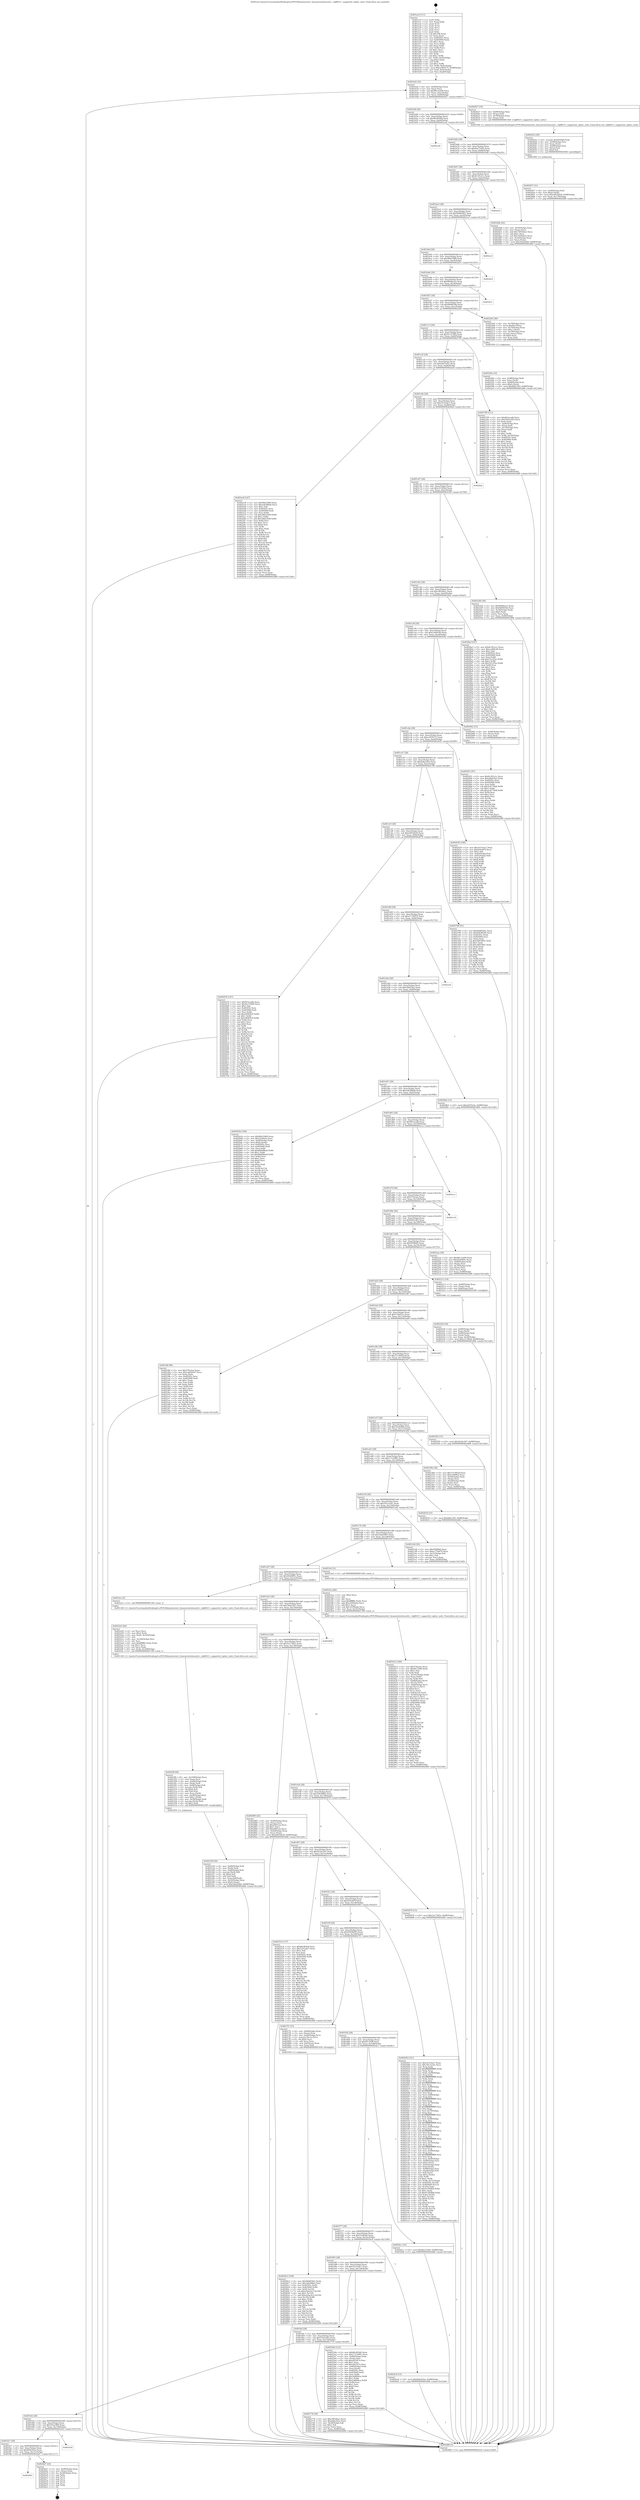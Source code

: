 digraph "0x401ac0" {
  label = "0x401ac0 (/mnt/c/Users/mathe/Desktop/tcc/POCII/binaries/extr_linuxnetwirelessutil.c_cfg80211_supported_cipher_suite_Final-ollvm.out::main(0))"
  labelloc = "t"
  node[shape=record]

  Entry [label="",width=0.3,height=0.3,shape=circle,fillcolor=black,style=filled]
  "0x401b2f" [label="{
     0x401b2f [32]\l
     | [instrs]\l
     &nbsp;&nbsp;0x401b2f \<+6\>: mov -0x98(%rbp),%eax\l
     &nbsp;&nbsp;0x401b35 \<+2\>: mov %eax,%ecx\l
     &nbsp;&nbsp;0x401b37 \<+6\>: sub $0x86c1eb90,%ecx\l
     &nbsp;&nbsp;0x401b3d \<+6\>: mov %eax,-0xac(%rbp)\l
     &nbsp;&nbsp;0x401b43 \<+6\>: mov %ecx,-0xb0(%rbp)\l
     &nbsp;&nbsp;0x401b49 \<+6\>: je 0000000000402627 \<main+0xb67\>\l
  }"]
  "0x402627" [label="{
     0x402627 [19]\l
     | [instrs]\l
     &nbsp;&nbsp;0x402627 \<+4\>: mov -0x68(%rbp),%rax\l
     &nbsp;&nbsp;0x40262b \<+3\>: mov (%rax),%rdi\l
     &nbsp;&nbsp;0x40262e \<+4\>: mov -0x78(%rbp),%rax\l
     &nbsp;&nbsp;0x402632 \<+3\>: mov (%rax),%rsi\l
     &nbsp;&nbsp;0x402635 \<+5\>: call 00000000004015b0 \<cfg80211_supported_cipher_suite\>\l
     | [calls]\l
     &nbsp;&nbsp;0x4015b0 \{1\} (/mnt/c/Users/mathe/Desktop/tcc/POCII/binaries/extr_linuxnetwirelessutil.c_cfg80211_supported_cipher_suite_Final-ollvm.out::cfg80211_supported_cipher_suite)\l
  }"]
  "0x401b4f" [label="{
     0x401b4f [28]\l
     | [instrs]\l
     &nbsp;&nbsp;0x401b4f \<+5\>: jmp 0000000000401b54 \<main+0x94\>\l
     &nbsp;&nbsp;0x401b54 \<+6\>: mov -0xac(%rbp),%eax\l
     &nbsp;&nbsp;0x401b5a \<+5\>: sub $0x86cf65b8,%eax\l
     &nbsp;&nbsp;0x401b5f \<+6\>: mov %eax,-0xb4(%rbp)\l
     &nbsp;&nbsp;0x401b65 \<+6\>: je 0000000000402ca0 \<main+0x11e0\>\l
  }"]
  Exit [label="",width=0.3,height=0.3,shape=circle,fillcolor=black,style=filled,peripheries=2]
  "0x402ca0" [label="{
     0x402ca0\l
  }", style=dashed]
  "0x401b6b" [label="{
     0x401b6b [28]\l
     | [instrs]\l
     &nbsp;&nbsp;0x401b6b \<+5\>: jmp 0000000000401b70 \<main+0xb0\>\l
     &nbsp;&nbsp;0x401b70 \<+6\>: mov -0xac(%rbp),%eax\l
     &nbsp;&nbsp;0x401b76 \<+5\>: sub $0x8aa72e85,%eax\l
     &nbsp;&nbsp;0x401b7b \<+6\>: mov %eax,-0xb8(%rbp)\l
     &nbsp;&nbsp;0x401b81 \<+6\>: je 00000000004024db \<main+0xa1b\>\l
  }"]
  "0x402003" [label="{
     0x402003\l
  }", style=dashed]
  "0x4024db" [label="{
     0x4024db [42]\l
     | [instrs]\l
     &nbsp;&nbsp;0x4024db \<+4\>: mov -0x50(%rbp),%rax\l
     &nbsp;&nbsp;0x4024df \<+2\>: mov (%rax),%ecx\l
     &nbsp;&nbsp;0x4024e1 \<+6\>: add $0x7459e6e2,%ecx\l
     &nbsp;&nbsp;0x4024e7 \<+3\>: add $0x1,%ecx\l
     &nbsp;&nbsp;0x4024ea \<+6\>: sub $0x7459e6e2,%ecx\l
     &nbsp;&nbsp;0x4024f0 \<+4\>: mov -0x50(%rbp),%rax\l
     &nbsp;&nbsp;0x4024f4 \<+2\>: mov %ecx,(%rax)\l
     &nbsp;&nbsp;0x4024f6 \<+10\>: movl $0x16a424bb,-0x98(%rbp)\l
     &nbsp;&nbsp;0x402500 \<+5\>: jmp 0000000000402d68 \<main+0x12a8\>\l
  }"]
  "0x401b87" [label="{
     0x401b87 [28]\l
     | [instrs]\l
     &nbsp;&nbsp;0x401b87 \<+5\>: jmp 0000000000401b8c \<main+0xcc\>\l
     &nbsp;&nbsp;0x401b8c \<+6\>: mov -0xac(%rbp),%eax\l
     &nbsp;&nbsp;0x401b92 \<+5\>: sub $0x8c301a1c,%eax\l
     &nbsp;&nbsp;0x401b97 \<+6\>: mov %eax,-0xbc(%rbp)\l
     &nbsp;&nbsp;0x401b9d \<+6\>: je 0000000000402d1f \<main+0x125f\>\l
  }"]
  "0x402bd7" [label="{
     0x402bd7 [24]\l
     | [instrs]\l
     &nbsp;&nbsp;0x402bd7 \<+7\>: mov -0x90(%rbp),%rax\l
     &nbsp;&nbsp;0x402bde \<+2\>: mov (%rax),%eax\l
     &nbsp;&nbsp;0x402be0 \<+4\>: lea -0x28(%rbp),%rsp\l
     &nbsp;&nbsp;0x402be4 \<+1\>: pop %rbx\l
     &nbsp;&nbsp;0x402be5 \<+2\>: pop %r12\l
     &nbsp;&nbsp;0x402be7 \<+2\>: pop %r13\l
     &nbsp;&nbsp;0x402be9 \<+2\>: pop %r14\l
     &nbsp;&nbsp;0x402beb \<+2\>: pop %r15\l
     &nbsp;&nbsp;0x402bed \<+1\>: pop %rbp\l
     &nbsp;&nbsp;0x402bee \<+1\>: ret\l
  }"]
  "0x402d1f" [label="{
     0x402d1f\l
  }", style=dashed]
  "0x401ba3" [label="{
     0x401ba3 [28]\l
     | [instrs]\l
     &nbsp;&nbsp;0x401ba3 \<+5\>: jmp 0000000000401ba8 \<main+0xe8\>\l
     &nbsp;&nbsp;0x401ba8 \<+6\>: mov -0xac(%rbp),%eax\l
     &nbsp;&nbsp;0x401bae \<+5\>: sub $0x94485441,%eax\l
     &nbsp;&nbsp;0x401bb3 \<+6\>: mov %eax,-0xc0(%rbp)\l
     &nbsp;&nbsp;0x401bb9 \<+6\>: je 0000000000402cef \<main+0x122f\>\l
  }"]
  "0x401fe7" [label="{
     0x401fe7 [28]\l
     | [instrs]\l
     &nbsp;&nbsp;0x401fe7 \<+5\>: jmp 0000000000401fec \<main+0x52c\>\l
     &nbsp;&nbsp;0x401fec \<+6\>: mov -0xac(%rbp),%eax\l
     &nbsp;&nbsp;0x401ff2 \<+5\>: sub $0x66dc83ea,%eax\l
     &nbsp;&nbsp;0x401ff7 \<+6\>: mov %eax,-0x15c(%rbp)\l
     &nbsp;&nbsp;0x401ffd \<+6\>: je 0000000000402bd7 \<main+0x1117\>\l
  }"]
  "0x402cef" [label="{
     0x402cef\l
  }", style=dashed]
  "0x401bbf" [label="{
     0x401bbf [28]\l
     | [instrs]\l
     &nbsp;&nbsp;0x401bbf \<+5\>: jmp 0000000000401bc4 \<main+0x104\>\l
     &nbsp;&nbsp;0x401bc4 \<+6\>: mov -0xac(%rbp),%eax\l
     &nbsp;&nbsp;0x401bca \<+5\>: sub $0x98d338f9,%eax\l
     &nbsp;&nbsp;0x401bcf \<+6\>: mov %eax,-0xc4(%rbp)\l
     &nbsp;&nbsp;0x401bd5 \<+6\>: je 0000000000402d51 \<main+0x1291\>\l
  }"]
  "0x402d3d" [label="{
     0x402d3d\l
  }", style=dashed]
  "0x402d51" [label="{
     0x402d51\l
  }", style=dashed]
  "0x401bdb" [label="{
     0x401bdb [28]\l
     | [instrs]\l
     &nbsp;&nbsp;0x401bdb \<+5\>: jmp 0000000000401be0 \<main+0x120\>\l
     &nbsp;&nbsp;0x401be0 \<+6\>: mov -0xac(%rbp),%eax\l
     &nbsp;&nbsp;0x401be6 \<+5\>: sub $0x99d9ace2,%eax\l
     &nbsp;&nbsp;0x401beb \<+6\>: mov %eax,-0xc8(%rbp)\l
     &nbsp;&nbsp;0x401bf1 \<+6\>: je 00000000004029c1 \<main+0xf01\>\l
  }"]
  "0x402951" [label="{
     0x402951 [97]\l
     | [instrs]\l
     &nbsp;&nbsp;0x402951 \<+5\>: mov $0x8c301a1c,%ecx\l
     &nbsp;&nbsp;0x402956 \<+5\>: mov $0xe9bf19a2,%edx\l
     &nbsp;&nbsp;0x40295b \<+7\>: mov 0x40505c,%esi\l
     &nbsp;&nbsp;0x402962 \<+8\>: mov 0x405060,%r8d\l
     &nbsp;&nbsp;0x40296a \<+3\>: mov %esi,%r9d\l
     &nbsp;&nbsp;0x40296d \<+7\>: sub $0x2c6779d4,%r9d\l
     &nbsp;&nbsp;0x402974 \<+4\>: sub $0x1,%r9d\l
     &nbsp;&nbsp;0x402978 \<+7\>: add $0x2c6779d4,%r9d\l
     &nbsp;&nbsp;0x40297f \<+4\>: imul %r9d,%esi\l
     &nbsp;&nbsp;0x402983 \<+3\>: and $0x1,%esi\l
     &nbsp;&nbsp;0x402986 \<+3\>: cmp $0x0,%esi\l
     &nbsp;&nbsp;0x402989 \<+4\>: sete %r10b\l
     &nbsp;&nbsp;0x40298d \<+4\>: cmp $0xa,%r8d\l
     &nbsp;&nbsp;0x402991 \<+4\>: setl %r11b\l
     &nbsp;&nbsp;0x402995 \<+3\>: mov %r10b,%bl\l
     &nbsp;&nbsp;0x402998 \<+3\>: and %r11b,%bl\l
     &nbsp;&nbsp;0x40299b \<+3\>: xor %r11b,%r10b\l
     &nbsp;&nbsp;0x40299e \<+3\>: or %r10b,%bl\l
     &nbsp;&nbsp;0x4029a1 \<+3\>: test $0x1,%bl\l
     &nbsp;&nbsp;0x4029a4 \<+3\>: cmovne %edx,%ecx\l
     &nbsp;&nbsp;0x4029a7 \<+6\>: mov %ecx,-0x98(%rbp)\l
     &nbsp;&nbsp;0x4029ad \<+5\>: jmp 0000000000402d68 \<main+0x12a8\>\l
  }"]
  "0x4029c1" [label="{
     0x4029c1\l
  }", style=dashed]
  "0x401bf7" [label="{
     0x401bf7 [28]\l
     | [instrs]\l
     &nbsp;&nbsp;0x401bf7 \<+5\>: jmp 0000000000401bfc \<main+0x13c\>\l
     &nbsp;&nbsp;0x401bfc \<+6\>: mov -0xac(%rbp),%eax\l
     &nbsp;&nbsp;0x401c02 \<+5\>: sub $0x9b90f34b,%eax\l
     &nbsp;&nbsp;0x401c07 \<+6\>: mov %eax,-0xcc(%rbp)\l
     &nbsp;&nbsp;0x401c0d \<+6\>: je 0000000000402262 \<main+0x7a2\>\l
  }"]
  "0x402812" [label="{
     0x402812 [100]\l
     | [instrs]\l
     &nbsp;&nbsp;0x402812 \<+5\>: mov $0x94485441,%edx\l
     &nbsp;&nbsp;0x402817 \<+5\>: mov $0x3d4396b5,%esi\l
     &nbsp;&nbsp;0x40281c \<+8\>: mov 0x40505c,%r8d\l
     &nbsp;&nbsp;0x402824 \<+8\>: mov 0x405060,%r9d\l
     &nbsp;&nbsp;0x40282c \<+3\>: mov %r8d,%r10d\l
     &nbsp;&nbsp;0x40282f \<+7\>: sub $0xa5dac0c2,%r10d\l
     &nbsp;&nbsp;0x402836 \<+4\>: sub $0x1,%r10d\l
     &nbsp;&nbsp;0x40283a \<+7\>: add $0xa5dac0c2,%r10d\l
     &nbsp;&nbsp;0x402841 \<+4\>: imul %r10d,%r8d\l
     &nbsp;&nbsp;0x402845 \<+4\>: and $0x1,%r8d\l
     &nbsp;&nbsp;0x402849 \<+4\>: cmp $0x0,%r8d\l
     &nbsp;&nbsp;0x40284d \<+4\>: sete %r11b\l
     &nbsp;&nbsp;0x402851 \<+4\>: cmp $0xa,%r9d\l
     &nbsp;&nbsp;0x402855 \<+3\>: setl %bl\l
     &nbsp;&nbsp;0x402858 \<+3\>: mov %r11b,%r14b\l
     &nbsp;&nbsp;0x40285b \<+3\>: and %bl,%r14b\l
     &nbsp;&nbsp;0x40285e \<+3\>: xor %bl,%r11b\l
     &nbsp;&nbsp;0x402861 \<+3\>: or %r11b,%r14b\l
     &nbsp;&nbsp;0x402864 \<+4\>: test $0x1,%r14b\l
     &nbsp;&nbsp;0x402868 \<+3\>: cmovne %esi,%edx\l
     &nbsp;&nbsp;0x40286b \<+6\>: mov %edx,-0x98(%rbp)\l
     &nbsp;&nbsp;0x402871 \<+5\>: jmp 0000000000402d68 \<main+0x12a8\>\l
  }"]
  "0x402262" [label="{
     0x402262 [40]\l
     | [instrs]\l
     &nbsp;&nbsp;0x402262 \<+4\>: mov -0x78(%rbp),%rax\l
     &nbsp;&nbsp;0x402266 \<+7\>: movq $0x64,(%rax)\l
     &nbsp;&nbsp;0x40226d \<+4\>: mov -0x70(%rbp),%rax\l
     &nbsp;&nbsp;0x402271 \<+6\>: movl $0x1,(%rax)\l
     &nbsp;&nbsp;0x402277 \<+4\>: mov -0x70(%rbp),%rax\l
     &nbsp;&nbsp;0x40227b \<+3\>: movslq (%rax),%rax\l
     &nbsp;&nbsp;0x40227e \<+4\>: shl $0x4,%rax\l
     &nbsp;&nbsp;0x402282 \<+3\>: mov %rax,%rdi\l
     &nbsp;&nbsp;0x402285 \<+5\>: call 0000000000401050 \<malloc@plt\>\l
     | [calls]\l
     &nbsp;&nbsp;0x401050 \{1\} (unknown)\l
  }"]
  "0x401c13" [label="{
     0x401c13 [28]\l
     | [instrs]\l
     &nbsp;&nbsp;0x401c13 \<+5\>: jmp 0000000000401c18 \<main+0x158\>\l
     &nbsp;&nbsp;0x401c18 \<+6\>: mov -0xac(%rbp),%eax\l
     &nbsp;&nbsp;0x401c1e \<+5\>: sub $0x9cc37669,%eax\l
     &nbsp;&nbsp;0x401c23 \<+6\>: mov %eax,-0xd0(%rbp)\l
     &nbsp;&nbsp;0x401c29 \<+6\>: je 0000000000402709 \<main+0xc49\>\l
  }"]
  "0x401fcb" [label="{
     0x401fcb [28]\l
     | [instrs]\l
     &nbsp;&nbsp;0x401fcb \<+5\>: jmp 0000000000401fd0 \<main+0x510\>\l
     &nbsp;&nbsp;0x401fd0 \<+6\>: mov -0xac(%rbp),%eax\l
     &nbsp;&nbsp;0x401fd6 \<+5\>: sub $0x5f3a1906,%eax\l
     &nbsp;&nbsp;0x401fdb \<+6\>: mov %eax,-0x158(%rbp)\l
     &nbsp;&nbsp;0x401fe1 \<+6\>: je 0000000000402d3d \<main+0x127d\>\l
  }"]
  "0x402709" [label="{
     0x402709 [111]\l
     | [instrs]\l
     &nbsp;&nbsp;0x402709 \<+5\>: mov $0xf63ecadb,%eax\l
     &nbsp;&nbsp;0x40270e \<+5\>: mov $0x55021d03,%ecx\l
     &nbsp;&nbsp;0x402713 \<+2\>: xor %edx,%edx\l
     &nbsp;&nbsp;0x402715 \<+4\>: mov -0x40(%rbp),%rsi\l
     &nbsp;&nbsp;0x402719 \<+2\>: mov (%rsi),%edi\l
     &nbsp;&nbsp;0x40271b \<+4\>: mov -0x70(%rbp),%rsi\l
     &nbsp;&nbsp;0x40271f \<+2\>: cmp (%rsi),%edi\l
     &nbsp;&nbsp;0x402721 \<+4\>: setl %r8b\l
     &nbsp;&nbsp;0x402725 \<+4\>: and $0x1,%r8b\l
     &nbsp;&nbsp;0x402729 \<+4\>: mov %r8b,-0x29(%rbp)\l
     &nbsp;&nbsp;0x40272d \<+7\>: mov 0x40505c,%edi\l
     &nbsp;&nbsp;0x402734 \<+8\>: mov 0x405060,%r9d\l
     &nbsp;&nbsp;0x40273c \<+3\>: sub $0x1,%edx\l
     &nbsp;&nbsp;0x40273f \<+3\>: mov %edi,%r10d\l
     &nbsp;&nbsp;0x402742 \<+3\>: add %edx,%r10d\l
     &nbsp;&nbsp;0x402745 \<+4\>: imul %r10d,%edi\l
     &nbsp;&nbsp;0x402749 \<+3\>: and $0x1,%edi\l
     &nbsp;&nbsp;0x40274c \<+3\>: cmp $0x0,%edi\l
     &nbsp;&nbsp;0x40274f \<+4\>: sete %r8b\l
     &nbsp;&nbsp;0x402753 \<+4\>: cmp $0xa,%r9d\l
     &nbsp;&nbsp;0x402757 \<+4\>: setl %r11b\l
     &nbsp;&nbsp;0x40275b \<+3\>: mov %r8b,%bl\l
     &nbsp;&nbsp;0x40275e \<+3\>: and %r11b,%bl\l
     &nbsp;&nbsp;0x402761 \<+3\>: xor %r11b,%r8b\l
     &nbsp;&nbsp;0x402764 \<+3\>: or %r8b,%bl\l
     &nbsp;&nbsp;0x402767 \<+3\>: test $0x1,%bl\l
     &nbsp;&nbsp;0x40276a \<+3\>: cmovne %ecx,%eax\l
     &nbsp;&nbsp;0x40276d \<+6\>: mov %eax,-0x98(%rbp)\l
     &nbsp;&nbsp;0x402773 \<+5\>: jmp 0000000000402d68 \<main+0x12a8\>\l
  }"]
  "0x401c2f" [label="{
     0x401c2f [28]\l
     | [instrs]\l
     &nbsp;&nbsp;0x401c2f \<+5\>: jmp 0000000000401c34 \<main+0x174\>\l
     &nbsp;&nbsp;0x401c34 \<+6\>: mov -0xac(%rbp),%eax\l
     &nbsp;&nbsp;0x401c3a \<+5\>: sub $0xafd70a5e,%eax\l
     &nbsp;&nbsp;0x401c3f \<+6\>: mov %eax,-0xd4(%rbp)\l
     &nbsp;&nbsp;0x401c45 \<+6\>: je 0000000000402ac8 \<main+0x1008\>\l
  }"]
  "0x402778" [label="{
     0x402778 [30]\l
     | [instrs]\l
     &nbsp;&nbsp;0x402778 \<+5\>: mov $0xc9b54bcc,%eax\l
     &nbsp;&nbsp;0x40277d \<+5\>: mov $0xda8a3d2e,%ecx\l
     &nbsp;&nbsp;0x402782 \<+3\>: mov -0x29(%rbp),%dl\l
     &nbsp;&nbsp;0x402785 \<+3\>: test $0x1,%dl\l
     &nbsp;&nbsp;0x402788 \<+3\>: cmovne %ecx,%eax\l
     &nbsp;&nbsp;0x40278b \<+6\>: mov %eax,-0x98(%rbp)\l
     &nbsp;&nbsp;0x402791 \<+5\>: jmp 0000000000402d68 \<main+0x12a8\>\l
  }"]
  "0x402ac8" [label="{
     0x402ac8 [147]\l
     | [instrs]\l
     &nbsp;&nbsp;0x402ac8 \<+5\>: mov $0x98d338f9,%eax\l
     &nbsp;&nbsp;0x402acd \<+5\>: mov $0xed4386d4,%ecx\l
     &nbsp;&nbsp;0x402ad2 \<+2\>: mov $0x1,%dl\l
     &nbsp;&nbsp;0x402ad4 \<+7\>: mov 0x40505c,%esi\l
     &nbsp;&nbsp;0x402adb \<+7\>: mov 0x405060,%edi\l
     &nbsp;&nbsp;0x402ae2 \<+3\>: mov %esi,%r8d\l
     &nbsp;&nbsp;0x402ae5 \<+7\>: sub $0x3662c658,%r8d\l
     &nbsp;&nbsp;0x402aec \<+4\>: sub $0x1,%r8d\l
     &nbsp;&nbsp;0x402af0 \<+7\>: add $0x3662c658,%r8d\l
     &nbsp;&nbsp;0x402af7 \<+4\>: imul %r8d,%esi\l
     &nbsp;&nbsp;0x402afb \<+3\>: and $0x1,%esi\l
     &nbsp;&nbsp;0x402afe \<+3\>: cmp $0x0,%esi\l
     &nbsp;&nbsp;0x402b01 \<+4\>: sete %r9b\l
     &nbsp;&nbsp;0x402b05 \<+3\>: cmp $0xa,%edi\l
     &nbsp;&nbsp;0x402b08 \<+4\>: setl %r10b\l
     &nbsp;&nbsp;0x402b0c \<+3\>: mov %r9b,%r11b\l
     &nbsp;&nbsp;0x402b0f \<+4\>: xor $0xff,%r11b\l
     &nbsp;&nbsp;0x402b13 \<+3\>: mov %r10b,%bl\l
     &nbsp;&nbsp;0x402b16 \<+3\>: xor $0xff,%bl\l
     &nbsp;&nbsp;0x402b19 \<+3\>: xor $0x1,%dl\l
     &nbsp;&nbsp;0x402b1c \<+3\>: mov %r11b,%r14b\l
     &nbsp;&nbsp;0x402b1f \<+4\>: and $0xff,%r14b\l
     &nbsp;&nbsp;0x402b23 \<+3\>: and %dl,%r9b\l
     &nbsp;&nbsp;0x402b26 \<+3\>: mov %bl,%r15b\l
     &nbsp;&nbsp;0x402b29 \<+4\>: and $0xff,%r15b\l
     &nbsp;&nbsp;0x402b2d \<+3\>: and %dl,%r10b\l
     &nbsp;&nbsp;0x402b30 \<+3\>: or %r9b,%r14b\l
     &nbsp;&nbsp;0x402b33 \<+3\>: or %r10b,%r15b\l
     &nbsp;&nbsp;0x402b36 \<+3\>: xor %r15b,%r14b\l
     &nbsp;&nbsp;0x402b39 \<+3\>: or %bl,%r11b\l
     &nbsp;&nbsp;0x402b3c \<+4\>: xor $0xff,%r11b\l
     &nbsp;&nbsp;0x402b40 \<+3\>: or $0x1,%dl\l
     &nbsp;&nbsp;0x402b43 \<+3\>: and %dl,%r11b\l
     &nbsp;&nbsp;0x402b46 \<+3\>: or %r11b,%r14b\l
     &nbsp;&nbsp;0x402b49 \<+4\>: test $0x1,%r14b\l
     &nbsp;&nbsp;0x402b4d \<+3\>: cmovne %ecx,%eax\l
     &nbsp;&nbsp;0x402b50 \<+6\>: mov %eax,-0x98(%rbp)\l
     &nbsp;&nbsp;0x402b56 \<+5\>: jmp 0000000000402d68 \<main+0x12a8\>\l
  }"]
  "0x401c4b" [label="{
     0x401c4b [28]\l
     | [instrs]\l
     &nbsp;&nbsp;0x401c4b \<+5\>: jmp 0000000000401c50 \<main+0x190\>\l
     &nbsp;&nbsp;0x401c50 \<+6\>: mov -0xac(%rbp),%eax\l
     &nbsp;&nbsp;0x401c56 \<+5\>: sub $0xc031dae7,%eax\l
     &nbsp;&nbsp;0x401c5b \<+6\>: mov %eax,-0xd8(%rbp)\l
     &nbsp;&nbsp;0x401c61 \<+6\>: je 0000000000402bef \<main+0x112f\>\l
  }"]
  "0x402657" [label="{
     0x402657 [31]\l
     | [instrs]\l
     &nbsp;&nbsp;0x402657 \<+4\>: mov -0x40(%rbp),%rdi\l
     &nbsp;&nbsp;0x40265b \<+6\>: movl $0x0,(%rdi)\l
     &nbsp;&nbsp;0x402661 \<+10\>: movl $0xe003d430,-0x98(%rbp)\l
     &nbsp;&nbsp;0x40266b \<+6\>: mov %eax,-0x170(%rbp)\l
     &nbsp;&nbsp;0x402671 \<+5\>: jmp 0000000000402d68 \<main+0x12a8\>\l
  }"]
  "0x402bef" [label="{
     0x402bef\l
  }", style=dashed]
  "0x401c67" [label="{
     0x401c67 [28]\l
     | [instrs]\l
     &nbsp;&nbsp;0x401c67 \<+5\>: jmp 0000000000401c6c \<main+0x1ac\>\l
     &nbsp;&nbsp;0x401c6c \<+6\>: mov -0xac(%rbp),%eax\l
     &nbsp;&nbsp;0x401c72 \<+5\>: sub $0xc213f9ed,%eax\l
     &nbsp;&nbsp;0x401c77 \<+6\>: mov %eax,-0xdc(%rbp)\l
     &nbsp;&nbsp;0x401c7d \<+6\>: je 0000000000402244 \<main+0x784\>\l
  }"]
  "0x40263a" [label="{
     0x40263a [29]\l
     | [instrs]\l
     &nbsp;&nbsp;0x40263a \<+10\>: movabs $0x4030b6,%rdi\l
     &nbsp;&nbsp;0x402644 \<+4\>: mov -0x48(%rbp),%rsi\l
     &nbsp;&nbsp;0x402648 \<+2\>: mov %eax,(%rsi)\l
     &nbsp;&nbsp;0x40264a \<+4\>: mov -0x48(%rbp),%rsi\l
     &nbsp;&nbsp;0x40264e \<+2\>: mov (%rsi),%esi\l
     &nbsp;&nbsp;0x402650 \<+2\>: mov $0x0,%al\l
     &nbsp;&nbsp;0x402652 \<+5\>: call 0000000000401040 \<printf@plt\>\l
     | [calls]\l
     &nbsp;&nbsp;0x401040 \{1\} (unknown)\l
  }"]
  "0x402244" [label="{
     0x402244 [30]\l
     | [instrs]\l
     &nbsp;&nbsp;0x402244 \<+5\>: mov $0x99d9ace2,%eax\l
     &nbsp;&nbsp;0x402249 \<+5\>: mov $0x9b90f34b,%ecx\l
     &nbsp;&nbsp;0x40224e \<+3\>: mov -0x30(%rbp),%edx\l
     &nbsp;&nbsp;0x402251 \<+3\>: cmp $0x0,%edx\l
     &nbsp;&nbsp;0x402254 \<+3\>: cmove %ecx,%eax\l
     &nbsp;&nbsp;0x402257 \<+6\>: mov %eax,-0x98(%rbp)\l
     &nbsp;&nbsp;0x40225d \<+5\>: jmp 0000000000402d68 \<main+0x12a8\>\l
  }"]
  "0x401c83" [label="{
     0x401c83 [28]\l
     | [instrs]\l
     &nbsp;&nbsp;0x401c83 \<+5\>: jmp 0000000000401c88 \<main+0x1c8\>\l
     &nbsp;&nbsp;0x401c88 \<+6\>: mov -0xac(%rbp),%eax\l
     &nbsp;&nbsp;0x401c8e \<+5\>: sub $0xc9b54bcc,%eax\l
     &nbsp;&nbsp;0x401c93 \<+6\>: mov %eax,-0xe0(%rbp)\l
     &nbsp;&nbsp;0x401c99 \<+6\>: je 00000000004028af \<main+0xdef\>\l
  }"]
  "0x401faf" [label="{
     0x401faf [28]\l
     | [instrs]\l
     &nbsp;&nbsp;0x401faf \<+5\>: jmp 0000000000401fb4 \<main+0x4f4\>\l
     &nbsp;&nbsp;0x401fb4 \<+6\>: mov -0xac(%rbp),%eax\l
     &nbsp;&nbsp;0x401fba \<+5\>: sub $0x55021d03,%eax\l
     &nbsp;&nbsp;0x401fbf \<+6\>: mov %eax,-0x154(%rbp)\l
     &nbsp;&nbsp;0x401fc5 \<+6\>: je 0000000000402778 \<main+0xcb8\>\l
  }"]
  "0x4028af" [label="{
     0x4028af [147]\l
     | [instrs]\l
     &nbsp;&nbsp;0x4028af \<+5\>: mov $0x8c301a1c,%eax\l
     &nbsp;&nbsp;0x4028b4 \<+5\>: mov $0xccd00cd0,%ecx\l
     &nbsp;&nbsp;0x4028b9 \<+2\>: mov $0x1,%dl\l
     &nbsp;&nbsp;0x4028bb \<+7\>: mov 0x40505c,%esi\l
     &nbsp;&nbsp;0x4028c2 \<+7\>: mov 0x405060,%edi\l
     &nbsp;&nbsp;0x4028c9 \<+3\>: mov %esi,%r8d\l
     &nbsp;&nbsp;0x4028cc \<+7\>: add $0x521cf5ac,%r8d\l
     &nbsp;&nbsp;0x4028d3 \<+4\>: sub $0x1,%r8d\l
     &nbsp;&nbsp;0x4028d7 \<+7\>: sub $0x521cf5ac,%r8d\l
     &nbsp;&nbsp;0x4028de \<+4\>: imul %r8d,%esi\l
     &nbsp;&nbsp;0x4028e2 \<+3\>: and $0x1,%esi\l
     &nbsp;&nbsp;0x4028e5 \<+3\>: cmp $0x0,%esi\l
     &nbsp;&nbsp;0x4028e8 \<+4\>: sete %r9b\l
     &nbsp;&nbsp;0x4028ec \<+3\>: cmp $0xa,%edi\l
     &nbsp;&nbsp;0x4028ef \<+4\>: setl %r10b\l
     &nbsp;&nbsp;0x4028f3 \<+3\>: mov %r9b,%r11b\l
     &nbsp;&nbsp;0x4028f6 \<+4\>: xor $0xff,%r11b\l
     &nbsp;&nbsp;0x4028fa \<+3\>: mov %r10b,%bl\l
     &nbsp;&nbsp;0x4028fd \<+3\>: xor $0xff,%bl\l
     &nbsp;&nbsp;0x402900 \<+3\>: xor $0x1,%dl\l
     &nbsp;&nbsp;0x402903 \<+3\>: mov %r11b,%r14b\l
     &nbsp;&nbsp;0x402906 \<+4\>: and $0xff,%r14b\l
     &nbsp;&nbsp;0x40290a \<+3\>: and %dl,%r9b\l
     &nbsp;&nbsp;0x40290d \<+3\>: mov %bl,%r15b\l
     &nbsp;&nbsp;0x402910 \<+4\>: and $0xff,%r15b\l
     &nbsp;&nbsp;0x402914 \<+3\>: and %dl,%r10b\l
     &nbsp;&nbsp;0x402917 \<+3\>: or %r9b,%r14b\l
     &nbsp;&nbsp;0x40291a \<+3\>: or %r10b,%r15b\l
     &nbsp;&nbsp;0x40291d \<+3\>: xor %r15b,%r14b\l
     &nbsp;&nbsp;0x402920 \<+3\>: or %bl,%r11b\l
     &nbsp;&nbsp;0x402923 \<+4\>: xor $0xff,%r11b\l
     &nbsp;&nbsp;0x402927 \<+3\>: or $0x1,%dl\l
     &nbsp;&nbsp;0x40292a \<+3\>: and %dl,%r11b\l
     &nbsp;&nbsp;0x40292d \<+3\>: or %r11b,%r14b\l
     &nbsp;&nbsp;0x402930 \<+4\>: test $0x1,%r14b\l
     &nbsp;&nbsp;0x402934 \<+3\>: cmovne %ecx,%eax\l
     &nbsp;&nbsp;0x402937 \<+6\>: mov %eax,-0x98(%rbp)\l
     &nbsp;&nbsp;0x40293d \<+5\>: jmp 0000000000402d68 \<main+0x12a8\>\l
  }"]
  "0x401c9f" [label="{
     0x401c9f [28]\l
     | [instrs]\l
     &nbsp;&nbsp;0x401c9f \<+5\>: jmp 0000000000401ca4 \<main+0x1e4\>\l
     &nbsp;&nbsp;0x401ca4 \<+6\>: mov -0xac(%rbp),%eax\l
     &nbsp;&nbsp;0x401caa \<+5\>: sub $0xccd00cd0,%eax\l
     &nbsp;&nbsp;0x401caf \<+6\>: mov %eax,-0xe4(%rbp)\l
     &nbsp;&nbsp;0x401cb5 \<+6\>: je 0000000000402942 \<main+0xe82\>\l
  }"]
  "0x40259d" [label="{
     0x40259d [123]\l
     | [instrs]\l
     &nbsp;&nbsp;0x40259d \<+5\>: mov $0x86cf65b8,%eax\l
     &nbsp;&nbsp;0x4025a2 \<+5\>: mov $0x17c1b981,%ecx\l
     &nbsp;&nbsp;0x4025a7 \<+4\>: mov -0x60(%rbp),%rdx\l
     &nbsp;&nbsp;0x4025ab \<+2\>: mov (%rdx),%esi\l
     &nbsp;&nbsp;0x4025ad \<+6\>: sub $0xe0f1f47a,%esi\l
     &nbsp;&nbsp;0x4025b3 \<+3\>: add $0x1,%esi\l
     &nbsp;&nbsp;0x4025b6 \<+6\>: add $0xe0f1f47a,%esi\l
     &nbsp;&nbsp;0x4025bc \<+4\>: mov -0x60(%rbp),%rdx\l
     &nbsp;&nbsp;0x4025c0 \<+2\>: mov %esi,(%rdx)\l
     &nbsp;&nbsp;0x4025c2 \<+7\>: mov 0x40505c,%esi\l
     &nbsp;&nbsp;0x4025c9 \<+7\>: mov 0x405060,%edi\l
     &nbsp;&nbsp;0x4025d0 \<+3\>: mov %esi,%r8d\l
     &nbsp;&nbsp;0x4025d3 \<+7\>: add $0x3a8004ca,%r8d\l
     &nbsp;&nbsp;0x4025da \<+4\>: sub $0x1,%r8d\l
     &nbsp;&nbsp;0x4025de \<+7\>: sub $0x3a8004ca,%r8d\l
     &nbsp;&nbsp;0x4025e5 \<+4\>: imul %r8d,%esi\l
     &nbsp;&nbsp;0x4025e9 \<+3\>: and $0x1,%esi\l
     &nbsp;&nbsp;0x4025ec \<+3\>: cmp $0x0,%esi\l
     &nbsp;&nbsp;0x4025ef \<+4\>: sete %r9b\l
     &nbsp;&nbsp;0x4025f3 \<+3\>: cmp $0xa,%edi\l
     &nbsp;&nbsp;0x4025f6 \<+4\>: setl %r10b\l
     &nbsp;&nbsp;0x4025fa \<+3\>: mov %r9b,%r11b\l
     &nbsp;&nbsp;0x4025fd \<+3\>: and %r10b,%r11b\l
     &nbsp;&nbsp;0x402600 \<+3\>: xor %r10b,%r9b\l
     &nbsp;&nbsp;0x402603 \<+3\>: or %r9b,%r11b\l
     &nbsp;&nbsp;0x402606 \<+4\>: test $0x1,%r11b\l
     &nbsp;&nbsp;0x40260a \<+3\>: cmovne %ecx,%eax\l
     &nbsp;&nbsp;0x40260d \<+6\>: mov %eax,-0x98(%rbp)\l
     &nbsp;&nbsp;0x402613 \<+5\>: jmp 0000000000402d68 \<main+0x12a8\>\l
  }"]
  "0x402942" [label="{
     0x402942 [15]\l
     | [instrs]\l
     &nbsp;&nbsp;0x402942 \<+4\>: mov -0x68(%rbp),%rax\l
     &nbsp;&nbsp;0x402946 \<+3\>: mov (%rax),%rax\l
     &nbsp;&nbsp;0x402949 \<+3\>: mov %rax,%rdi\l
     &nbsp;&nbsp;0x40294c \<+5\>: call 0000000000401030 \<free@plt\>\l
     | [calls]\l
     &nbsp;&nbsp;0x401030 \{1\} (unknown)\l
  }"]
  "0x401cbb" [label="{
     0x401cbb [28]\l
     | [instrs]\l
     &nbsp;&nbsp;0x401cbb \<+5\>: jmp 0000000000401cc0 \<main+0x200\>\l
     &nbsp;&nbsp;0x401cc0 \<+6\>: mov -0xac(%rbp),%eax\l
     &nbsp;&nbsp;0x401cc6 \<+5\>: sub $0xce959175,%eax\l
     &nbsp;&nbsp;0x401ccb \<+6\>: mov %eax,-0xe8(%rbp)\l
     &nbsp;&nbsp;0x401cd1 \<+6\>: je 0000000000402029 \<main+0x569\>\l
  }"]
  "0x401f93" [label="{
     0x401f93 [28]\l
     | [instrs]\l
     &nbsp;&nbsp;0x401f93 \<+5\>: jmp 0000000000401f98 \<main+0x4d8\>\l
     &nbsp;&nbsp;0x401f98 \<+6\>: mov -0xac(%rbp),%eax\l
     &nbsp;&nbsp;0x401f9e \<+5\>: sub $0x52214dc7,%eax\l
     &nbsp;&nbsp;0x401fa3 \<+6\>: mov %eax,-0x150(%rbp)\l
     &nbsp;&nbsp;0x401fa9 \<+6\>: je 000000000040259d \<main+0xadd\>\l
  }"]
  "0x402029" [label="{
     0x402029 [106]\l
     | [instrs]\l
     &nbsp;&nbsp;0x402029 \<+5\>: mov $0xc031dae7,%eax\l
     &nbsp;&nbsp;0x40202e \<+5\>: mov $0x43fcdd7f,%ecx\l
     &nbsp;&nbsp;0x402033 \<+2\>: mov $0x1,%dl\l
     &nbsp;&nbsp;0x402035 \<+7\>: mov -0x92(%rbp),%sil\l
     &nbsp;&nbsp;0x40203c \<+7\>: mov -0x91(%rbp),%dil\l
     &nbsp;&nbsp;0x402043 \<+3\>: mov %sil,%r8b\l
     &nbsp;&nbsp;0x402046 \<+4\>: xor $0xff,%r8b\l
     &nbsp;&nbsp;0x40204a \<+3\>: mov %dil,%r9b\l
     &nbsp;&nbsp;0x40204d \<+4\>: xor $0xff,%r9b\l
     &nbsp;&nbsp;0x402051 \<+3\>: xor $0x0,%dl\l
     &nbsp;&nbsp;0x402054 \<+3\>: mov %r8b,%r10b\l
     &nbsp;&nbsp;0x402057 \<+4\>: and $0x0,%r10b\l
     &nbsp;&nbsp;0x40205b \<+3\>: and %dl,%sil\l
     &nbsp;&nbsp;0x40205e \<+3\>: mov %r9b,%r11b\l
     &nbsp;&nbsp;0x402061 \<+4\>: and $0x0,%r11b\l
     &nbsp;&nbsp;0x402065 \<+3\>: and %dl,%dil\l
     &nbsp;&nbsp;0x402068 \<+3\>: or %sil,%r10b\l
     &nbsp;&nbsp;0x40206b \<+3\>: or %dil,%r11b\l
     &nbsp;&nbsp;0x40206e \<+3\>: xor %r11b,%r10b\l
     &nbsp;&nbsp;0x402071 \<+3\>: or %r9b,%r8b\l
     &nbsp;&nbsp;0x402074 \<+4\>: xor $0xff,%r8b\l
     &nbsp;&nbsp;0x402078 \<+3\>: or $0x0,%dl\l
     &nbsp;&nbsp;0x40207b \<+3\>: and %dl,%r8b\l
     &nbsp;&nbsp;0x40207e \<+3\>: or %r8b,%r10b\l
     &nbsp;&nbsp;0x402081 \<+4\>: test $0x1,%r10b\l
     &nbsp;&nbsp;0x402085 \<+3\>: cmovne %ecx,%eax\l
     &nbsp;&nbsp;0x402088 \<+6\>: mov %eax,-0x98(%rbp)\l
     &nbsp;&nbsp;0x40208e \<+5\>: jmp 0000000000402d68 \<main+0x12a8\>\l
  }"]
  "0x401cd7" [label="{
     0x401cd7 [28]\l
     | [instrs]\l
     &nbsp;&nbsp;0x401cd7 \<+5\>: jmp 0000000000401cdc \<main+0x21c\>\l
     &nbsp;&nbsp;0x401cdc \<+6\>: mov -0xac(%rbp),%eax\l
     &nbsp;&nbsp;0x401ce2 \<+5\>: sub $0xda8a3d2e,%eax\l
     &nbsp;&nbsp;0x401ce7 \<+6\>: mov %eax,-0xec(%rbp)\l
     &nbsp;&nbsp;0x401ced \<+6\>: je 0000000000402796 \<main+0xcd6\>\l
  }"]
  "0x402d68" [label="{
     0x402d68 [5]\l
     | [instrs]\l
     &nbsp;&nbsp;0x402d68 \<+5\>: jmp 0000000000401b2f \<main+0x6f\>\l
  }"]
  "0x401ac0" [label="{
     0x401ac0 [111]\l
     | [instrs]\l
     &nbsp;&nbsp;0x401ac0 \<+1\>: push %rbp\l
     &nbsp;&nbsp;0x401ac1 \<+3\>: mov %rsp,%rbp\l
     &nbsp;&nbsp;0x401ac4 \<+2\>: push %r15\l
     &nbsp;&nbsp;0x401ac6 \<+2\>: push %r14\l
     &nbsp;&nbsp;0x401ac8 \<+2\>: push %r13\l
     &nbsp;&nbsp;0x401aca \<+2\>: push %r12\l
     &nbsp;&nbsp;0x401acc \<+1\>: push %rbx\l
     &nbsp;&nbsp;0x401acd \<+7\>: sub $0x168,%rsp\l
     &nbsp;&nbsp;0x401ad4 \<+2\>: xor %eax,%eax\l
     &nbsp;&nbsp;0x401ad6 \<+7\>: mov 0x40505c,%ecx\l
     &nbsp;&nbsp;0x401add \<+7\>: mov 0x405060,%edx\l
     &nbsp;&nbsp;0x401ae4 \<+3\>: sub $0x1,%eax\l
     &nbsp;&nbsp;0x401ae7 \<+3\>: mov %ecx,%r8d\l
     &nbsp;&nbsp;0x401aea \<+3\>: add %eax,%r8d\l
     &nbsp;&nbsp;0x401aed \<+4\>: imul %r8d,%ecx\l
     &nbsp;&nbsp;0x401af1 \<+3\>: and $0x1,%ecx\l
     &nbsp;&nbsp;0x401af4 \<+3\>: cmp $0x0,%ecx\l
     &nbsp;&nbsp;0x401af7 \<+4\>: sete %r9b\l
     &nbsp;&nbsp;0x401afb \<+4\>: and $0x1,%r9b\l
     &nbsp;&nbsp;0x401aff \<+7\>: mov %r9b,-0x92(%rbp)\l
     &nbsp;&nbsp;0x401b06 \<+3\>: cmp $0xa,%edx\l
     &nbsp;&nbsp;0x401b09 \<+4\>: setl %r9b\l
     &nbsp;&nbsp;0x401b0d \<+4\>: and $0x1,%r9b\l
     &nbsp;&nbsp;0x401b11 \<+7\>: mov %r9b,-0x91(%rbp)\l
     &nbsp;&nbsp;0x401b18 \<+10\>: movl $0xce959175,-0x98(%rbp)\l
     &nbsp;&nbsp;0x401b22 \<+6\>: mov %edi,-0x9c(%rbp)\l
     &nbsp;&nbsp;0x401b28 \<+7\>: mov %rsi,-0xa8(%rbp)\l
  }"]
  "0x402bc8" [label="{
     0x402bc8 [15]\l
     | [instrs]\l
     &nbsp;&nbsp;0x402bc8 \<+10\>: movl $0x66dc83ea,-0x98(%rbp)\l
     &nbsp;&nbsp;0x402bd2 \<+5\>: jmp 0000000000402d68 \<main+0x12a8\>\l
  }"]
  "0x402796" [label="{
     0x402796 [91]\l
     | [instrs]\l
     &nbsp;&nbsp;0x402796 \<+5\>: mov $0x94485441,%eax\l
     &nbsp;&nbsp;0x40279b \<+5\>: mov $0x45838295,%ecx\l
     &nbsp;&nbsp;0x4027a0 \<+7\>: mov 0x40505c,%edx\l
     &nbsp;&nbsp;0x4027a7 \<+7\>: mov 0x405060,%esi\l
     &nbsp;&nbsp;0x4027ae \<+2\>: mov %edx,%edi\l
     &nbsp;&nbsp;0x4027b0 \<+6\>: sub $0xc6810441,%edi\l
     &nbsp;&nbsp;0x4027b6 \<+3\>: sub $0x1,%edi\l
     &nbsp;&nbsp;0x4027b9 \<+6\>: add $0xc6810441,%edi\l
     &nbsp;&nbsp;0x4027bf \<+3\>: imul %edi,%edx\l
     &nbsp;&nbsp;0x4027c2 \<+3\>: and $0x1,%edx\l
     &nbsp;&nbsp;0x4027c5 \<+3\>: cmp $0x0,%edx\l
     &nbsp;&nbsp;0x4027c8 \<+4\>: sete %r8b\l
     &nbsp;&nbsp;0x4027cc \<+3\>: cmp $0xa,%esi\l
     &nbsp;&nbsp;0x4027cf \<+4\>: setl %r9b\l
     &nbsp;&nbsp;0x4027d3 \<+3\>: mov %r8b,%r10b\l
     &nbsp;&nbsp;0x4027d6 \<+3\>: and %r9b,%r10b\l
     &nbsp;&nbsp;0x4027d9 \<+3\>: xor %r9b,%r8b\l
     &nbsp;&nbsp;0x4027dc \<+3\>: or %r8b,%r10b\l
     &nbsp;&nbsp;0x4027df \<+4\>: test $0x1,%r10b\l
     &nbsp;&nbsp;0x4027e3 \<+3\>: cmovne %ecx,%eax\l
     &nbsp;&nbsp;0x4027e6 \<+6\>: mov %eax,-0x98(%rbp)\l
     &nbsp;&nbsp;0x4027ec \<+5\>: jmp 0000000000402d68 \<main+0x12a8\>\l
  }"]
  "0x401cf3" [label="{
     0x401cf3 [28]\l
     | [instrs]\l
     &nbsp;&nbsp;0x401cf3 \<+5\>: jmp 0000000000401cf8 \<main+0x238\>\l
     &nbsp;&nbsp;0x401cf8 \<+6\>: mov -0xac(%rbp),%eax\l
     &nbsp;&nbsp;0x401cfe \<+5\>: sub $0xe003d430,%eax\l
     &nbsp;&nbsp;0x401d03 \<+6\>: mov %eax,-0xf0(%rbp)\l
     &nbsp;&nbsp;0x401d09 \<+6\>: je 0000000000402676 \<main+0xbb6\>\l
  }"]
  "0x401f77" [label="{
     0x401f77 [28]\l
     | [instrs]\l
     &nbsp;&nbsp;0x401f77 \<+5\>: jmp 0000000000401f7c \<main+0x4bc\>\l
     &nbsp;&nbsp;0x401f7c \<+6\>: mov -0xac(%rbp),%eax\l
     &nbsp;&nbsp;0x401f82 \<+5\>: sub $0x51bf0afe,%eax\l
     &nbsp;&nbsp;0x401f87 \<+6\>: mov %eax,-0x14c(%rbp)\l
     &nbsp;&nbsp;0x401f8d \<+6\>: je 0000000000402bc8 \<main+0x1108\>\l
  }"]
  "0x402676" [label="{
     0x402676 [147]\l
     | [instrs]\l
     &nbsp;&nbsp;0x402676 \<+5\>: mov $0xf63ecadb,%eax\l
     &nbsp;&nbsp;0x40267b \<+5\>: mov $0x9cc37669,%ecx\l
     &nbsp;&nbsp;0x402680 \<+2\>: mov $0x1,%dl\l
     &nbsp;&nbsp;0x402682 \<+7\>: mov 0x40505c,%esi\l
     &nbsp;&nbsp;0x402689 \<+7\>: mov 0x405060,%edi\l
     &nbsp;&nbsp;0x402690 \<+3\>: mov %esi,%r8d\l
     &nbsp;&nbsp;0x402693 \<+7\>: add $0xef9469c0,%r8d\l
     &nbsp;&nbsp;0x40269a \<+4\>: sub $0x1,%r8d\l
     &nbsp;&nbsp;0x40269e \<+7\>: sub $0xef9469c0,%r8d\l
     &nbsp;&nbsp;0x4026a5 \<+4\>: imul %r8d,%esi\l
     &nbsp;&nbsp;0x4026a9 \<+3\>: and $0x1,%esi\l
     &nbsp;&nbsp;0x4026ac \<+3\>: cmp $0x0,%esi\l
     &nbsp;&nbsp;0x4026af \<+4\>: sete %r9b\l
     &nbsp;&nbsp;0x4026b3 \<+3\>: cmp $0xa,%edi\l
     &nbsp;&nbsp;0x4026b6 \<+4\>: setl %r10b\l
     &nbsp;&nbsp;0x4026ba \<+3\>: mov %r9b,%r11b\l
     &nbsp;&nbsp;0x4026bd \<+4\>: xor $0xff,%r11b\l
     &nbsp;&nbsp;0x4026c1 \<+3\>: mov %r10b,%bl\l
     &nbsp;&nbsp;0x4026c4 \<+3\>: xor $0xff,%bl\l
     &nbsp;&nbsp;0x4026c7 \<+3\>: xor $0x0,%dl\l
     &nbsp;&nbsp;0x4026ca \<+3\>: mov %r11b,%r14b\l
     &nbsp;&nbsp;0x4026cd \<+4\>: and $0x0,%r14b\l
     &nbsp;&nbsp;0x4026d1 \<+3\>: and %dl,%r9b\l
     &nbsp;&nbsp;0x4026d4 \<+3\>: mov %bl,%r15b\l
     &nbsp;&nbsp;0x4026d7 \<+4\>: and $0x0,%r15b\l
     &nbsp;&nbsp;0x4026db \<+3\>: and %dl,%r10b\l
     &nbsp;&nbsp;0x4026de \<+3\>: or %r9b,%r14b\l
     &nbsp;&nbsp;0x4026e1 \<+3\>: or %r10b,%r15b\l
     &nbsp;&nbsp;0x4026e4 \<+3\>: xor %r15b,%r14b\l
     &nbsp;&nbsp;0x4026e7 \<+3\>: or %bl,%r11b\l
     &nbsp;&nbsp;0x4026ea \<+4\>: xor $0xff,%r11b\l
     &nbsp;&nbsp;0x4026ee \<+3\>: or $0x0,%dl\l
     &nbsp;&nbsp;0x4026f1 \<+3\>: and %dl,%r11b\l
     &nbsp;&nbsp;0x4026f4 \<+3\>: or %r11b,%r14b\l
     &nbsp;&nbsp;0x4026f7 \<+4\>: test $0x1,%r14b\l
     &nbsp;&nbsp;0x4026fb \<+3\>: cmovne %ecx,%eax\l
     &nbsp;&nbsp;0x4026fe \<+6\>: mov %eax,-0x98(%rbp)\l
     &nbsp;&nbsp;0x402704 \<+5\>: jmp 0000000000402d68 \<main+0x12a8\>\l
  }"]
  "0x401d0f" [label="{
     0x401d0f [28]\l
     | [instrs]\l
     &nbsp;&nbsp;0x401d0f \<+5\>: jmp 0000000000401d14 \<main+0x254\>\l
     &nbsp;&nbsp;0x401d14 \<+6\>: mov -0xac(%rbp),%eax\l
     &nbsp;&nbsp;0x401d1a \<+5\>: sub $0xe1736979,%eax\l
     &nbsp;&nbsp;0x401d1f \<+6\>: mov %eax,-0xf4(%rbp)\l
     &nbsp;&nbsp;0x401d25 \<+6\>: je 00000000004021f2 \<main+0x732\>\l
  }"]
  "0x4024cc" [label="{
     0x4024cc [15]\l
     | [instrs]\l
     &nbsp;&nbsp;0x4024cc \<+10\>: movl $0x8aa72e85,-0x98(%rbp)\l
     &nbsp;&nbsp;0x4024d6 \<+5\>: jmp 0000000000402d68 \<main+0x12a8\>\l
  }"]
  "0x4021f2" [label="{
     0x4021f2\l
  }", style=dashed]
  "0x401d2b" [label="{
     0x401d2b [28]\l
     | [instrs]\l
     &nbsp;&nbsp;0x401d2b \<+5\>: jmp 0000000000401d30 \<main+0x270\>\l
     &nbsp;&nbsp;0x401d30 \<+6\>: mov -0xac(%rbp),%eax\l
     &nbsp;&nbsp;0x401d36 \<+5\>: sub $0xe9bf19a2,%eax\l
     &nbsp;&nbsp;0x401d3b \<+6\>: mov %eax,-0xf8(%rbp)\l
     &nbsp;&nbsp;0x401d41 \<+6\>: je 00000000004029b2 \<main+0xef2\>\l
  }"]
  "0x401f5b" [label="{
     0x401f5b [28]\l
     | [instrs]\l
     &nbsp;&nbsp;0x401f5b \<+5\>: jmp 0000000000401f60 \<main+0x4a0\>\l
     &nbsp;&nbsp;0x401f60 \<+6\>: mov -0xac(%rbp),%eax\l
     &nbsp;&nbsp;0x401f66 \<+5\>: sub $0x4f11f5f6,%eax\l
     &nbsp;&nbsp;0x401f6b \<+6\>: mov %eax,-0x148(%rbp)\l
     &nbsp;&nbsp;0x401f71 \<+6\>: je 00000000004024cc \<main+0xa0c\>\l
  }"]
  "0x4029b2" [label="{
     0x4029b2 [15]\l
     | [instrs]\l
     &nbsp;&nbsp;0x4029b2 \<+10\>: movl $0xafd70a5e,-0x98(%rbp)\l
     &nbsp;&nbsp;0x4029bc \<+5\>: jmp 0000000000402d68 \<main+0x12a8\>\l
  }"]
  "0x401d47" [label="{
     0x401d47 [28]\l
     | [instrs]\l
     &nbsp;&nbsp;0x401d47 \<+5\>: jmp 0000000000401d4c \<main+0x28c\>\l
     &nbsp;&nbsp;0x401d4c \<+6\>: mov -0xac(%rbp),%eax\l
     &nbsp;&nbsp;0x401d52 \<+5\>: sub $0xed4386d4,%eax\l
     &nbsp;&nbsp;0x401d57 \<+6\>: mov %eax,-0xfc(%rbp)\l
     &nbsp;&nbsp;0x401d5d \<+6\>: je 0000000000402b5b \<main+0x109b\>\l
  }"]
  "0x4027f1" [label="{
     0x4027f1 [33]\l
     | [instrs]\l
     &nbsp;&nbsp;0x4027f1 \<+4\>: mov -0x68(%rbp),%rax\l
     &nbsp;&nbsp;0x4027f5 \<+3\>: mov (%rax),%rax\l
     &nbsp;&nbsp;0x4027f8 \<+4\>: mov -0x40(%rbp),%rcx\l
     &nbsp;&nbsp;0x4027fc \<+3\>: movslq (%rcx),%rcx\l
     &nbsp;&nbsp;0x4027ff \<+4\>: shl $0x4,%rcx\l
     &nbsp;&nbsp;0x402803 \<+3\>: add %rcx,%rax\l
     &nbsp;&nbsp;0x402806 \<+4\>: mov 0x8(%rax),%rax\l
     &nbsp;&nbsp;0x40280a \<+3\>: mov %rax,%rdi\l
     &nbsp;&nbsp;0x40280d \<+5\>: call 0000000000401030 \<free@plt\>\l
     | [calls]\l
     &nbsp;&nbsp;0x401030 \{1\} (unknown)\l
  }"]
  "0x402b5b" [label="{
     0x402b5b [109]\l
     | [instrs]\l
     &nbsp;&nbsp;0x402b5b \<+5\>: mov $0x98d338f9,%eax\l
     &nbsp;&nbsp;0x402b60 \<+5\>: mov $0x51bf0afe,%ecx\l
     &nbsp;&nbsp;0x402b65 \<+7\>: mov -0x90(%rbp),%rdx\l
     &nbsp;&nbsp;0x402b6c \<+6\>: movl $0x0,(%rdx)\l
     &nbsp;&nbsp;0x402b72 \<+7\>: mov 0x40505c,%esi\l
     &nbsp;&nbsp;0x402b79 \<+7\>: mov 0x405060,%edi\l
     &nbsp;&nbsp;0x402b80 \<+3\>: mov %esi,%r8d\l
     &nbsp;&nbsp;0x402b83 \<+7\>: add $0x8bb08bad,%r8d\l
     &nbsp;&nbsp;0x402b8a \<+4\>: sub $0x1,%r8d\l
     &nbsp;&nbsp;0x402b8e \<+7\>: sub $0x8bb08bad,%r8d\l
     &nbsp;&nbsp;0x402b95 \<+4\>: imul %r8d,%esi\l
     &nbsp;&nbsp;0x402b99 \<+3\>: and $0x1,%esi\l
     &nbsp;&nbsp;0x402b9c \<+3\>: cmp $0x0,%esi\l
     &nbsp;&nbsp;0x402b9f \<+4\>: sete %r9b\l
     &nbsp;&nbsp;0x402ba3 \<+3\>: cmp $0xa,%edi\l
     &nbsp;&nbsp;0x402ba6 \<+4\>: setl %r10b\l
     &nbsp;&nbsp;0x402baa \<+3\>: mov %r9b,%r11b\l
     &nbsp;&nbsp;0x402bad \<+3\>: and %r10b,%r11b\l
     &nbsp;&nbsp;0x402bb0 \<+3\>: xor %r10b,%r9b\l
     &nbsp;&nbsp;0x402bb3 \<+3\>: or %r9b,%r11b\l
     &nbsp;&nbsp;0x402bb6 \<+4\>: test $0x1,%r11b\l
     &nbsp;&nbsp;0x402bba \<+3\>: cmovne %ecx,%eax\l
     &nbsp;&nbsp;0x402bbd \<+6\>: mov %eax,-0x98(%rbp)\l
     &nbsp;&nbsp;0x402bc3 \<+5\>: jmp 0000000000402d68 \<main+0x12a8\>\l
  }"]
  "0x401d63" [label="{
     0x401d63 [28]\l
     | [instrs]\l
     &nbsp;&nbsp;0x401d63 \<+5\>: jmp 0000000000401d68 \<main+0x2a8\>\l
     &nbsp;&nbsp;0x401d68 \<+6\>: mov -0xac(%rbp),%eax\l
     &nbsp;&nbsp;0x401d6e \<+5\>: sub $0xf63ecadb,%eax\l
     &nbsp;&nbsp;0x401d73 \<+6\>: mov %eax,-0x100(%rbp)\l
     &nbsp;&nbsp;0x401d79 \<+6\>: je 0000000000402cca \<main+0x120a\>\l
  }"]
  "0x402412" [label="{
     0x402412 [186]\l
     | [instrs]\l
     &nbsp;&nbsp;0x402412 \<+5\>: mov $0x570a3ee,%ecx\l
     &nbsp;&nbsp;0x402417 \<+5\>: mov $0x4f11f5f6,%edx\l
     &nbsp;&nbsp;0x40241c \<+3\>: mov $0x1,%sil\l
     &nbsp;&nbsp;0x40241f \<+2\>: xor %edi,%edi\l
     &nbsp;&nbsp;0x402421 \<+7\>: mov -0x16c(%rbp),%r8d\l
     &nbsp;&nbsp;0x402428 \<+4\>: imul %eax,%r8d\l
     &nbsp;&nbsp;0x40242c \<+3\>: movslq %r8d,%r9\l
     &nbsp;&nbsp;0x40242f \<+4\>: mov -0x68(%rbp),%r10\l
     &nbsp;&nbsp;0x402433 \<+3\>: mov (%r10),%r10\l
     &nbsp;&nbsp;0x402436 \<+4\>: mov -0x60(%rbp),%r11\l
     &nbsp;&nbsp;0x40243a \<+3\>: movslq (%r11),%r11\l
     &nbsp;&nbsp;0x40243d \<+4\>: shl $0x4,%r11\l
     &nbsp;&nbsp;0x402441 \<+3\>: add %r11,%r10\l
     &nbsp;&nbsp;0x402444 \<+4\>: mov 0x8(%r10),%r10\l
     &nbsp;&nbsp;0x402448 \<+4\>: mov -0x50(%rbp),%r11\l
     &nbsp;&nbsp;0x40244c \<+3\>: movslq (%r11),%r11\l
     &nbsp;&nbsp;0x40244f \<+4\>: mov %r9,(%r10,%r11,8)\l
     &nbsp;&nbsp;0x402453 \<+7\>: mov 0x40505c,%eax\l
     &nbsp;&nbsp;0x40245a \<+8\>: mov 0x405060,%r8d\l
     &nbsp;&nbsp;0x402462 \<+3\>: sub $0x1,%edi\l
     &nbsp;&nbsp;0x402465 \<+2\>: mov %eax,%ebx\l
     &nbsp;&nbsp;0x402467 \<+2\>: add %edi,%ebx\l
     &nbsp;&nbsp;0x402469 \<+3\>: imul %ebx,%eax\l
     &nbsp;&nbsp;0x40246c \<+3\>: and $0x1,%eax\l
     &nbsp;&nbsp;0x40246f \<+3\>: cmp $0x0,%eax\l
     &nbsp;&nbsp;0x402472 \<+4\>: sete %r14b\l
     &nbsp;&nbsp;0x402476 \<+4\>: cmp $0xa,%r8d\l
     &nbsp;&nbsp;0x40247a \<+4\>: setl %r15b\l
     &nbsp;&nbsp;0x40247e \<+3\>: mov %r14b,%r12b\l
     &nbsp;&nbsp;0x402481 \<+4\>: xor $0xff,%r12b\l
     &nbsp;&nbsp;0x402485 \<+3\>: mov %r15b,%r13b\l
     &nbsp;&nbsp;0x402488 \<+4\>: xor $0xff,%r13b\l
     &nbsp;&nbsp;0x40248c \<+4\>: xor $0x0,%sil\l
     &nbsp;&nbsp;0x402490 \<+3\>: mov %r12b,%al\l
     &nbsp;&nbsp;0x402493 \<+2\>: and $0x0,%al\l
     &nbsp;&nbsp;0x402495 \<+3\>: and %sil,%r14b\l
     &nbsp;&nbsp;0x402498 \<+3\>: mov %r13b,%dil\l
     &nbsp;&nbsp;0x40249b \<+4\>: and $0x0,%dil\l
     &nbsp;&nbsp;0x40249f \<+3\>: and %sil,%r15b\l
     &nbsp;&nbsp;0x4024a2 \<+3\>: or %r14b,%al\l
     &nbsp;&nbsp;0x4024a5 \<+3\>: or %r15b,%dil\l
     &nbsp;&nbsp;0x4024a8 \<+3\>: xor %dil,%al\l
     &nbsp;&nbsp;0x4024ab \<+3\>: or %r13b,%r12b\l
     &nbsp;&nbsp;0x4024ae \<+4\>: xor $0xff,%r12b\l
     &nbsp;&nbsp;0x4024b2 \<+4\>: or $0x0,%sil\l
     &nbsp;&nbsp;0x4024b6 \<+3\>: and %sil,%r12b\l
     &nbsp;&nbsp;0x4024b9 \<+3\>: or %r12b,%al\l
     &nbsp;&nbsp;0x4024bc \<+2\>: test $0x1,%al\l
     &nbsp;&nbsp;0x4024be \<+3\>: cmovne %edx,%ecx\l
     &nbsp;&nbsp;0x4024c1 \<+6\>: mov %ecx,-0x98(%rbp)\l
     &nbsp;&nbsp;0x4024c7 \<+5\>: jmp 0000000000402d68 \<main+0x12a8\>\l
  }"]
  "0x402cca" [label="{
     0x402cca\l
  }", style=dashed]
  "0x401d7f" [label="{
     0x401d7f [28]\l
     | [instrs]\l
     &nbsp;&nbsp;0x401d7f \<+5\>: jmp 0000000000401d84 \<main+0x2c4\>\l
     &nbsp;&nbsp;0x401d84 \<+6\>: mov -0xac(%rbp),%eax\l
     &nbsp;&nbsp;0x401d8a \<+5\>: sub $0x570a3ee,%eax\l
     &nbsp;&nbsp;0x401d8f \<+6\>: mov %eax,-0x104(%rbp)\l
     &nbsp;&nbsp;0x401d95 \<+6\>: je 0000000000402c34 \<main+0x1174\>\l
  }"]
  "0x4023ea" [label="{
     0x4023ea [40]\l
     | [instrs]\l
     &nbsp;&nbsp;0x4023ea \<+5\>: mov $0x2,%ecx\l
     &nbsp;&nbsp;0x4023ef \<+1\>: cltd\l
     &nbsp;&nbsp;0x4023f0 \<+2\>: idiv %ecx\l
     &nbsp;&nbsp;0x4023f2 \<+6\>: imul $0xfffffffe,%edx,%ecx\l
     &nbsp;&nbsp;0x4023f8 \<+6\>: add $0x32594a4a,%ecx\l
     &nbsp;&nbsp;0x4023fe \<+3\>: add $0x1,%ecx\l
     &nbsp;&nbsp;0x402401 \<+6\>: sub $0x32594a4a,%ecx\l
     &nbsp;&nbsp;0x402407 \<+6\>: mov %ecx,-0x16c(%rbp)\l
     &nbsp;&nbsp;0x40240d \<+5\>: call 0000000000401160 \<next_i\>\l
     | [calls]\l
     &nbsp;&nbsp;0x401160 \{1\} (/mnt/c/Users/mathe/Desktop/tcc/POCII/binaries/extr_linuxnetwirelessutil.c_cfg80211_supported_cipher_suite_Final-ollvm.out::next_i)\l
  }"]
  "0x402c34" [label="{
     0x402c34\l
  }", style=dashed]
  "0x401d9b" [label="{
     0x401d9b [28]\l
     | [instrs]\l
     &nbsp;&nbsp;0x401d9b \<+5\>: jmp 0000000000401da0 \<main+0x2e0\>\l
     &nbsp;&nbsp;0x401da0 \<+6\>: mov -0xac(%rbp),%eax\l
     &nbsp;&nbsp;0x401da6 \<+5\>: sub $0x8db1363,%eax\l
     &nbsp;&nbsp;0x401dab \<+6\>: mov %eax,-0x108(%rbp)\l
     &nbsp;&nbsp;0x401db1 \<+6\>: je 00000000004022aa \<main+0x7ea\>\l
  }"]
  "0x402339" [label="{
     0x402339 [50]\l
     | [instrs]\l
     &nbsp;&nbsp;0x402339 \<+4\>: mov -0x68(%rbp),%rdi\l
     &nbsp;&nbsp;0x40233d \<+3\>: mov (%rdi),%rdi\l
     &nbsp;&nbsp;0x402340 \<+4\>: mov -0x60(%rbp),%r8\l
     &nbsp;&nbsp;0x402344 \<+3\>: movslq (%r8),%r8\l
     &nbsp;&nbsp;0x402347 \<+4\>: shl $0x4,%r8\l
     &nbsp;&nbsp;0x40234b \<+3\>: add %r8,%rdi\l
     &nbsp;&nbsp;0x40234e \<+4\>: mov %rax,0x8(%rdi)\l
     &nbsp;&nbsp;0x402352 \<+4\>: mov -0x50(%rbp),%rax\l
     &nbsp;&nbsp;0x402356 \<+6\>: movl $0x0,(%rax)\l
     &nbsp;&nbsp;0x40235c \<+10\>: movl $0x16a424bb,-0x98(%rbp)\l
     &nbsp;&nbsp;0x402366 \<+5\>: jmp 0000000000402d68 \<main+0x12a8\>\l
  }"]
  "0x4022aa" [label="{
     0x4022aa [36]\l
     | [instrs]\l
     &nbsp;&nbsp;0x4022aa \<+5\>: mov $0x86c1eb90,%eax\l
     &nbsp;&nbsp;0x4022af \<+5\>: mov $0x20e0495c,%ecx\l
     &nbsp;&nbsp;0x4022b4 \<+4\>: mov -0x60(%rbp),%rdx\l
     &nbsp;&nbsp;0x4022b8 \<+2\>: mov (%rdx),%esi\l
     &nbsp;&nbsp;0x4022ba \<+4\>: mov -0x70(%rbp),%rdx\l
     &nbsp;&nbsp;0x4022be \<+2\>: cmp (%rdx),%esi\l
     &nbsp;&nbsp;0x4022c0 \<+3\>: cmovl %ecx,%eax\l
     &nbsp;&nbsp;0x4022c3 \<+6\>: mov %eax,-0x98(%rbp)\l
     &nbsp;&nbsp;0x4022c9 \<+5\>: jmp 0000000000402d68 \<main+0x12a8\>\l
  }"]
  "0x401db7" [label="{
     0x401db7 [28]\l
     | [instrs]\l
     &nbsp;&nbsp;0x401db7 \<+5\>: jmp 0000000000401dbc \<main+0x2fc\>\l
     &nbsp;&nbsp;0x401dbc \<+6\>: mov -0xac(%rbp),%eax\l
     &nbsp;&nbsp;0x401dc2 \<+5\>: sub $0x95f9944,%eax\l
     &nbsp;&nbsp;0x401dc7 \<+6\>: mov %eax,-0x10c(%rbp)\l
     &nbsp;&nbsp;0x401dcd \<+6\>: je 0000000000402213 \<main+0x753\>\l
  }"]
  "0x4022ff" [label="{
     0x4022ff [58]\l
     | [instrs]\l
     &nbsp;&nbsp;0x4022ff \<+6\>: mov -0x168(%rbp),%ecx\l
     &nbsp;&nbsp;0x402305 \<+3\>: imul %eax,%ecx\l
     &nbsp;&nbsp;0x402308 \<+4\>: mov -0x68(%rbp),%rdi\l
     &nbsp;&nbsp;0x40230c \<+3\>: mov (%rdi),%rdi\l
     &nbsp;&nbsp;0x40230f \<+4\>: mov -0x60(%rbp),%r8\l
     &nbsp;&nbsp;0x402313 \<+3\>: movslq (%r8),%r8\l
     &nbsp;&nbsp;0x402316 \<+4\>: shl $0x4,%r8\l
     &nbsp;&nbsp;0x40231a \<+3\>: add %r8,%rdi\l
     &nbsp;&nbsp;0x40231d \<+2\>: mov %ecx,(%rdi)\l
     &nbsp;&nbsp;0x40231f \<+4\>: mov -0x58(%rbp),%rdi\l
     &nbsp;&nbsp;0x402323 \<+6\>: movl $0x1,(%rdi)\l
     &nbsp;&nbsp;0x402329 \<+4\>: mov -0x58(%rbp),%rdi\l
     &nbsp;&nbsp;0x40232d \<+3\>: movslq (%rdi),%rdi\l
     &nbsp;&nbsp;0x402330 \<+4\>: shl $0x3,%rdi\l
     &nbsp;&nbsp;0x402334 \<+5\>: call 0000000000401050 \<malloc@plt\>\l
     | [calls]\l
     &nbsp;&nbsp;0x401050 \{1\} (unknown)\l
  }"]
  "0x402213" [label="{
     0x402213 [19]\l
     | [instrs]\l
     &nbsp;&nbsp;0x402213 \<+7\>: mov -0x88(%rbp),%rax\l
     &nbsp;&nbsp;0x40221a \<+3\>: mov (%rax),%rax\l
     &nbsp;&nbsp;0x40221d \<+4\>: mov 0x8(%rax),%rdi\l
     &nbsp;&nbsp;0x402221 \<+5\>: call 0000000000401060 \<atoi@plt\>\l
     | [calls]\l
     &nbsp;&nbsp;0x401060 \{1\} (unknown)\l
  }"]
  "0x401dd3" [label="{
     0x401dd3 [28]\l
     | [instrs]\l
     &nbsp;&nbsp;0x401dd3 \<+5\>: jmp 0000000000401dd8 \<main+0x318\>\l
     &nbsp;&nbsp;0x401dd8 \<+6\>: mov -0xac(%rbp),%eax\l
     &nbsp;&nbsp;0x401dde \<+5\>: sub $0xe106802,%eax\l
     &nbsp;&nbsp;0x401de3 \<+6\>: mov %eax,-0x110(%rbp)\l
     &nbsp;&nbsp;0x401de9 \<+6\>: je 000000000040238f \<main+0x8cf\>\l
  }"]
  "0x4022d3" [label="{
     0x4022d3 [44]\l
     | [instrs]\l
     &nbsp;&nbsp;0x4022d3 \<+2\>: xor %ecx,%ecx\l
     &nbsp;&nbsp;0x4022d5 \<+5\>: mov $0x2,%edx\l
     &nbsp;&nbsp;0x4022da \<+6\>: mov %edx,-0x164(%rbp)\l
     &nbsp;&nbsp;0x4022e0 \<+1\>: cltd\l
     &nbsp;&nbsp;0x4022e1 \<+6\>: mov -0x164(%rbp),%esi\l
     &nbsp;&nbsp;0x4022e7 \<+2\>: idiv %esi\l
     &nbsp;&nbsp;0x4022e9 \<+6\>: imul $0xfffffffe,%edx,%edx\l
     &nbsp;&nbsp;0x4022ef \<+3\>: sub $0x1,%ecx\l
     &nbsp;&nbsp;0x4022f2 \<+2\>: sub %ecx,%edx\l
     &nbsp;&nbsp;0x4022f4 \<+6\>: mov %edx,-0x168(%rbp)\l
     &nbsp;&nbsp;0x4022fa \<+5\>: call 0000000000401160 \<next_i\>\l
     | [calls]\l
     &nbsp;&nbsp;0x401160 \{1\} (/mnt/c/Users/mathe/Desktop/tcc/POCII/binaries/extr_linuxnetwirelessutil.c_cfg80211_supported_cipher_suite_Final-ollvm.out::next_i)\l
  }"]
  "0x40238f" [label="{
     0x40238f [86]\l
     | [instrs]\l
     &nbsp;&nbsp;0x40238f \<+5\>: mov $0x570a3ee,%eax\l
     &nbsp;&nbsp;0x402394 \<+5\>: mov $0x1dd29507,%ecx\l
     &nbsp;&nbsp;0x402399 \<+2\>: xor %edx,%edx\l
     &nbsp;&nbsp;0x40239b \<+7\>: mov 0x40505c,%esi\l
     &nbsp;&nbsp;0x4023a2 \<+7\>: mov 0x405060,%edi\l
     &nbsp;&nbsp;0x4023a9 \<+3\>: sub $0x1,%edx\l
     &nbsp;&nbsp;0x4023ac \<+3\>: mov %esi,%r8d\l
     &nbsp;&nbsp;0x4023af \<+3\>: add %edx,%r8d\l
     &nbsp;&nbsp;0x4023b2 \<+4\>: imul %r8d,%esi\l
     &nbsp;&nbsp;0x4023b6 \<+3\>: and $0x1,%esi\l
     &nbsp;&nbsp;0x4023b9 \<+3\>: cmp $0x0,%esi\l
     &nbsp;&nbsp;0x4023bc \<+4\>: sete %r9b\l
     &nbsp;&nbsp;0x4023c0 \<+3\>: cmp $0xa,%edi\l
     &nbsp;&nbsp;0x4023c3 \<+4\>: setl %r10b\l
     &nbsp;&nbsp;0x4023c7 \<+3\>: mov %r9b,%r11b\l
     &nbsp;&nbsp;0x4023ca \<+3\>: and %r10b,%r11b\l
     &nbsp;&nbsp;0x4023cd \<+3\>: xor %r10b,%r9b\l
     &nbsp;&nbsp;0x4023d0 \<+3\>: or %r9b,%r11b\l
     &nbsp;&nbsp;0x4023d3 \<+4\>: test $0x1,%r11b\l
     &nbsp;&nbsp;0x4023d7 \<+3\>: cmovne %ecx,%eax\l
     &nbsp;&nbsp;0x4023da \<+6\>: mov %eax,-0x98(%rbp)\l
     &nbsp;&nbsp;0x4023e0 \<+5\>: jmp 0000000000402d68 \<main+0x12a8\>\l
  }"]
  "0x401def" [label="{
     0x401def [28]\l
     | [instrs]\l
     &nbsp;&nbsp;0x401def \<+5\>: jmp 0000000000401df4 \<main+0x334\>\l
     &nbsp;&nbsp;0x401df4 \<+6\>: mov -0xac(%rbp),%eax\l
     &nbsp;&nbsp;0x401dfa \<+5\>: sub $0x11bbf5cc,%eax\l
     &nbsp;&nbsp;0x401dff \<+6\>: mov %eax,-0x114(%rbp)\l
     &nbsp;&nbsp;0x401e05 \<+6\>: je 0000000000402ab9 \<main+0xff9\>\l
  }"]
  "0x40228a" [label="{
     0x40228a [32]\l
     | [instrs]\l
     &nbsp;&nbsp;0x40228a \<+4\>: mov -0x68(%rbp),%rdi\l
     &nbsp;&nbsp;0x40228e \<+3\>: mov %rax,(%rdi)\l
     &nbsp;&nbsp;0x402291 \<+4\>: mov -0x60(%rbp),%rax\l
     &nbsp;&nbsp;0x402295 \<+6\>: movl $0x0,(%rax)\l
     &nbsp;&nbsp;0x40229b \<+10\>: movl $0x8db1363,-0x98(%rbp)\l
     &nbsp;&nbsp;0x4022a5 \<+5\>: jmp 0000000000402d68 \<main+0x12a8\>\l
  }"]
  "0x402ab9" [label="{
     0x402ab9\l
  }", style=dashed]
  "0x401e0b" [label="{
     0x401e0b [28]\l
     | [instrs]\l
     &nbsp;&nbsp;0x401e0b \<+5\>: jmp 0000000000401e10 \<main+0x350\>\l
     &nbsp;&nbsp;0x401e10 \<+6\>: mov -0xac(%rbp),%eax\l
     &nbsp;&nbsp;0x401e16 \<+5\>: sub $0x1513852f,%eax\l
     &nbsp;&nbsp;0x401e1b \<+6\>: mov %eax,-0x118(%rbp)\l
     &nbsp;&nbsp;0x401e21 \<+6\>: je 0000000000402505 \<main+0xa45\>\l
  }"]
  "0x402226" [label="{
     0x402226 [30]\l
     | [instrs]\l
     &nbsp;&nbsp;0x402226 \<+4\>: mov -0x80(%rbp),%rdi\l
     &nbsp;&nbsp;0x40222a \<+2\>: mov %eax,(%rdi)\l
     &nbsp;&nbsp;0x40222c \<+4\>: mov -0x80(%rbp),%rdi\l
     &nbsp;&nbsp;0x402230 \<+2\>: mov (%rdi),%eax\l
     &nbsp;&nbsp;0x402232 \<+3\>: mov %eax,-0x30(%rbp)\l
     &nbsp;&nbsp;0x402235 \<+10\>: movl $0xc213f9ed,-0x98(%rbp)\l
     &nbsp;&nbsp;0x40223f \<+5\>: jmp 0000000000402d68 \<main+0x12a8\>\l
  }"]
  "0x402505" [label="{
     0x402505 [15]\l
     | [instrs]\l
     &nbsp;&nbsp;0x402505 \<+10\>: movl $0x422dc207,-0x98(%rbp)\l
     &nbsp;&nbsp;0x40250f \<+5\>: jmp 0000000000402d68 \<main+0x12a8\>\l
  }"]
  "0x401e27" [label="{
     0x401e27 [28]\l
     | [instrs]\l
     &nbsp;&nbsp;0x401e27 \<+5\>: jmp 0000000000401e2c \<main+0x36c\>\l
     &nbsp;&nbsp;0x401e2c \<+6\>: mov -0xac(%rbp),%eax\l
     &nbsp;&nbsp;0x401e32 \<+5\>: sub $0x16a424bb,%eax\l
     &nbsp;&nbsp;0x401e37 \<+6\>: mov %eax,-0x11c(%rbp)\l
     &nbsp;&nbsp;0x401e3d \<+6\>: je 000000000040236b \<main+0x8ab\>\l
  }"]
  "0x401f3f" [label="{
     0x401f3f [28]\l
     | [instrs]\l
     &nbsp;&nbsp;0x401f3f \<+5\>: jmp 0000000000401f44 \<main+0x484\>\l
     &nbsp;&nbsp;0x401f44 \<+6\>: mov -0xac(%rbp),%eax\l
     &nbsp;&nbsp;0x401f4a \<+5\>: sub $0x45838295,%eax\l
     &nbsp;&nbsp;0x401f4f \<+6\>: mov %eax,-0x144(%rbp)\l
     &nbsp;&nbsp;0x401f55 \<+6\>: je 00000000004027f1 \<main+0xd31\>\l
  }"]
  "0x40236b" [label="{
     0x40236b [36]\l
     | [instrs]\l
     &nbsp;&nbsp;0x40236b \<+5\>: mov $0x1513852f,%eax\l
     &nbsp;&nbsp;0x402370 \<+5\>: mov $0xe106802,%ecx\l
     &nbsp;&nbsp;0x402375 \<+4\>: mov -0x50(%rbp),%rdx\l
     &nbsp;&nbsp;0x402379 \<+2\>: mov (%rdx),%esi\l
     &nbsp;&nbsp;0x40237b \<+4\>: mov -0x58(%rbp),%rdx\l
     &nbsp;&nbsp;0x40237f \<+2\>: cmp (%rdx),%esi\l
     &nbsp;&nbsp;0x402381 \<+3\>: cmovl %ecx,%eax\l
     &nbsp;&nbsp;0x402384 \<+6\>: mov %eax,-0x98(%rbp)\l
     &nbsp;&nbsp;0x40238a \<+5\>: jmp 0000000000402d68 \<main+0x12a8\>\l
  }"]
  "0x401e43" [label="{
     0x401e43 [28]\l
     | [instrs]\l
     &nbsp;&nbsp;0x401e43 \<+5\>: jmp 0000000000401e48 \<main+0x388\>\l
     &nbsp;&nbsp;0x401e48 \<+6\>: mov -0xac(%rbp),%eax\l
     &nbsp;&nbsp;0x401e4e \<+5\>: sub $0x17c1b981,%eax\l
     &nbsp;&nbsp;0x401e53 \<+6\>: mov %eax,-0x120(%rbp)\l
     &nbsp;&nbsp;0x401e59 \<+6\>: je 0000000000402618 \<main+0xb58\>\l
  }"]
  "0x402093" [label="{
     0x402093 [321]\l
     | [instrs]\l
     &nbsp;&nbsp;0x402093 \<+5\>: mov $0xc031dae7,%eax\l
     &nbsp;&nbsp;0x402098 \<+5\>: mov $0x1811ee41,%ecx\l
     &nbsp;&nbsp;0x40209d \<+3\>: mov %rsp,%rdx\l
     &nbsp;&nbsp;0x4020a0 \<+4\>: add $0xfffffffffffffff0,%rdx\l
     &nbsp;&nbsp;0x4020a4 \<+3\>: mov %rdx,%rsp\l
     &nbsp;&nbsp;0x4020a7 \<+7\>: mov %rdx,-0x90(%rbp)\l
     &nbsp;&nbsp;0x4020ae \<+3\>: mov %rsp,%rdx\l
     &nbsp;&nbsp;0x4020b1 \<+4\>: add $0xfffffffffffffff0,%rdx\l
     &nbsp;&nbsp;0x4020b5 \<+3\>: mov %rdx,%rsp\l
     &nbsp;&nbsp;0x4020b8 \<+3\>: mov %rsp,%rsi\l
     &nbsp;&nbsp;0x4020bb \<+4\>: add $0xfffffffffffffff0,%rsi\l
     &nbsp;&nbsp;0x4020bf \<+3\>: mov %rsi,%rsp\l
     &nbsp;&nbsp;0x4020c2 \<+7\>: mov %rsi,-0x88(%rbp)\l
     &nbsp;&nbsp;0x4020c9 \<+3\>: mov %rsp,%rsi\l
     &nbsp;&nbsp;0x4020cc \<+4\>: add $0xfffffffffffffff0,%rsi\l
     &nbsp;&nbsp;0x4020d0 \<+3\>: mov %rsi,%rsp\l
     &nbsp;&nbsp;0x4020d3 \<+4\>: mov %rsi,-0x80(%rbp)\l
     &nbsp;&nbsp;0x4020d7 \<+3\>: mov %rsp,%rsi\l
     &nbsp;&nbsp;0x4020da \<+4\>: add $0xfffffffffffffff0,%rsi\l
     &nbsp;&nbsp;0x4020de \<+3\>: mov %rsi,%rsp\l
     &nbsp;&nbsp;0x4020e1 \<+4\>: mov %rsi,-0x78(%rbp)\l
     &nbsp;&nbsp;0x4020e5 \<+3\>: mov %rsp,%rsi\l
     &nbsp;&nbsp;0x4020e8 \<+4\>: add $0xfffffffffffffff0,%rsi\l
     &nbsp;&nbsp;0x4020ec \<+3\>: mov %rsi,%rsp\l
     &nbsp;&nbsp;0x4020ef \<+4\>: mov %rsi,-0x70(%rbp)\l
     &nbsp;&nbsp;0x4020f3 \<+3\>: mov %rsp,%rsi\l
     &nbsp;&nbsp;0x4020f6 \<+4\>: add $0xfffffffffffffff0,%rsi\l
     &nbsp;&nbsp;0x4020fa \<+3\>: mov %rsi,%rsp\l
     &nbsp;&nbsp;0x4020fd \<+4\>: mov %rsi,-0x68(%rbp)\l
     &nbsp;&nbsp;0x402101 \<+3\>: mov %rsp,%rsi\l
     &nbsp;&nbsp;0x402104 \<+4\>: add $0xfffffffffffffff0,%rsi\l
     &nbsp;&nbsp;0x402108 \<+3\>: mov %rsi,%rsp\l
     &nbsp;&nbsp;0x40210b \<+4\>: mov %rsi,-0x60(%rbp)\l
     &nbsp;&nbsp;0x40210f \<+3\>: mov %rsp,%rsi\l
     &nbsp;&nbsp;0x402112 \<+4\>: add $0xfffffffffffffff0,%rsi\l
     &nbsp;&nbsp;0x402116 \<+3\>: mov %rsi,%rsp\l
     &nbsp;&nbsp;0x402119 \<+4\>: mov %rsi,-0x58(%rbp)\l
     &nbsp;&nbsp;0x40211d \<+3\>: mov %rsp,%rsi\l
     &nbsp;&nbsp;0x402120 \<+4\>: add $0xfffffffffffffff0,%rsi\l
     &nbsp;&nbsp;0x402124 \<+3\>: mov %rsi,%rsp\l
     &nbsp;&nbsp;0x402127 \<+4\>: mov %rsi,-0x50(%rbp)\l
     &nbsp;&nbsp;0x40212b \<+3\>: mov %rsp,%rsi\l
     &nbsp;&nbsp;0x40212e \<+4\>: add $0xfffffffffffffff0,%rsi\l
     &nbsp;&nbsp;0x402132 \<+3\>: mov %rsi,%rsp\l
     &nbsp;&nbsp;0x402135 \<+4\>: mov %rsi,-0x48(%rbp)\l
     &nbsp;&nbsp;0x402139 \<+3\>: mov %rsp,%rsi\l
     &nbsp;&nbsp;0x40213c \<+4\>: add $0xfffffffffffffff0,%rsi\l
     &nbsp;&nbsp;0x402140 \<+3\>: mov %rsi,%rsp\l
     &nbsp;&nbsp;0x402143 \<+4\>: mov %rsi,-0x40(%rbp)\l
     &nbsp;&nbsp;0x402147 \<+7\>: mov -0x90(%rbp),%rsi\l
     &nbsp;&nbsp;0x40214e \<+6\>: movl $0x0,(%rsi)\l
     &nbsp;&nbsp;0x402154 \<+6\>: mov -0x9c(%rbp),%edi\l
     &nbsp;&nbsp;0x40215a \<+2\>: mov %edi,(%rdx)\l
     &nbsp;&nbsp;0x40215c \<+7\>: mov -0x88(%rbp),%rsi\l
     &nbsp;&nbsp;0x402163 \<+7\>: mov -0xa8(%rbp),%r8\l
     &nbsp;&nbsp;0x40216a \<+3\>: mov %r8,(%rsi)\l
     &nbsp;&nbsp;0x40216d \<+3\>: cmpl $0x2,(%rdx)\l
     &nbsp;&nbsp;0x402170 \<+4\>: setne %r9b\l
     &nbsp;&nbsp;0x402174 \<+4\>: and $0x1,%r9b\l
     &nbsp;&nbsp;0x402178 \<+4\>: mov %r9b,-0x31(%rbp)\l
     &nbsp;&nbsp;0x40217c \<+8\>: mov 0x40505c,%r10d\l
     &nbsp;&nbsp;0x402184 \<+8\>: mov 0x405060,%r11d\l
     &nbsp;&nbsp;0x40218c \<+3\>: mov %r10d,%ebx\l
     &nbsp;&nbsp;0x40218f \<+6\>: add $0x9129dfb6,%ebx\l
     &nbsp;&nbsp;0x402195 \<+3\>: sub $0x1,%ebx\l
     &nbsp;&nbsp;0x402198 \<+6\>: sub $0x9129dfb6,%ebx\l
     &nbsp;&nbsp;0x40219e \<+4\>: imul %ebx,%r10d\l
     &nbsp;&nbsp;0x4021a2 \<+4\>: and $0x1,%r10d\l
     &nbsp;&nbsp;0x4021a6 \<+4\>: cmp $0x0,%r10d\l
     &nbsp;&nbsp;0x4021aa \<+4\>: sete %r9b\l
     &nbsp;&nbsp;0x4021ae \<+4\>: cmp $0xa,%r11d\l
     &nbsp;&nbsp;0x4021b2 \<+4\>: setl %r14b\l
     &nbsp;&nbsp;0x4021b6 \<+3\>: mov %r9b,%r15b\l
     &nbsp;&nbsp;0x4021b9 \<+3\>: and %r14b,%r15b\l
     &nbsp;&nbsp;0x4021bc \<+3\>: xor %r14b,%r9b\l
     &nbsp;&nbsp;0x4021bf \<+3\>: or %r9b,%r15b\l
     &nbsp;&nbsp;0x4021c2 \<+4\>: test $0x1,%r15b\l
     &nbsp;&nbsp;0x4021c6 \<+3\>: cmovne %ecx,%eax\l
     &nbsp;&nbsp;0x4021c9 \<+6\>: mov %eax,-0x98(%rbp)\l
     &nbsp;&nbsp;0x4021cf \<+5\>: jmp 0000000000402d68 \<main+0x12a8\>\l
  }"]
  "0x402618" [label="{
     0x402618 [15]\l
     | [instrs]\l
     &nbsp;&nbsp;0x402618 \<+10\>: movl $0x8db1363,-0x98(%rbp)\l
     &nbsp;&nbsp;0x402622 \<+5\>: jmp 0000000000402d68 \<main+0x12a8\>\l
  }"]
  "0x401e5f" [label="{
     0x401e5f [28]\l
     | [instrs]\l
     &nbsp;&nbsp;0x401e5f \<+5\>: jmp 0000000000401e64 \<main+0x3a4\>\l
     &nbsp;&nbsp;0x401e64 \<+6\>: mov -0xac(%rbp),%eax\l
     &nbsp;&nbsp;0x401e6a \<+5\>: sub $0x1811ee41,%eax\l
     &nbsp;&nbsp;0x401e6f \<+6\>: mov %eax,-0x124(%rbp)\l
     &nbsp;&nbsp;0x401e75 \<+6\>: je 00000000004021d4 \<main+0x714\>\l
  }"]
  "0x401f23" [label="{
     0x401f23 [28]\l
     | [instrs]\l
     &nbsp;&nbsp;0x401f23 \<+5\>: jmp 0000000000401f28 \<main+0x468\>\l
     &nbsp;&nbsp;0x401f28 \<+6\>: mov -0xac(%rbp),%eax\l
     &nbsp;&nbsp;0x401f2e \<+5\>: sub $0x43fcdd7f,%eax\l
     &nbsp;&nbsp;0x401f33 \<+6\>: mov %eax,-0x140(%rbp)\l
     &nbsp;&nbsp;0x401f39 \<+6\>: je 0000000000402093 \<main+0x5d3\>\l
  }"]
  "0x4021d4" [label="{
     0x4021d4 [30]\l
     | [instrs]\l
     &nbsp;&nbsp;0x4021d4 \<+5\>: mov $0x95f9944,%eax\l
     &nbsp;&nbsp;0x4021d9 \<+5\>: mov $0xe1736979,%ecx\l
     &nbsp;&nbsp;0x4021de \<+3\>: mov -0x31(%rbp),%dl\l
     &nbsp;&nbsp;0x4021e1 \<+3\>: test $0x1,%dl\l
     &nbsp;&nbsp;0x4021e4 \<+3\>: cmovne %ecx,%eax\l
     &nbsp;&nbsp;0x4021e7 \<+6\>: mov %eax,-0x98(%rbp)\l
     &nbsp;&nbsp;0x4021ed \<+5\>: jmp 0000000000402d68 \<main+0x12a8\>\l
  }"]
  "0x401e7b" [label="{
     0x401e7b [28]\l
     | [instrs]\l
     &nbsp;&nbsp;0x401e7b \<+5\>: jmp 0000000000401e80 \<main+0x3c0\>\l
     &nbsp;&nbsp;0x401e80 \<+6\>: mov -0xac(%rbp),%eax\l
     &nbsp;&nbsp;0x401e86 \<+5\>: sub $0x1dd29507,%eax\l
     &nbsp;&nbsp;0x401e8b \<+6\>: mov %eax,-0x128(%rbp)\l
     &nbsp;&nbsp;0x401e91 \<+6\>: je 00000000004023e5 \<main+0x925\>\l
  }"]
  "0x402514" [label="{
     0x402514 [137]\l
     | [instrs]\l
     &nbsp;&nbsp;0x402514 \<+5\>: mov $0x86cf65b8,%eax\l
     &nbsp;&nbsp;0x402519 \<+5\>: mov $0x52214dc7,%ecx\l
     &nbsp;&nbsp;0x40251e \<+2\>: mov $0x1,%dl\l
     &nbsp;&nbsp;0x402520 \<+2\>: xor %esi,%esi\l
     &nbsp;&nbsp;0x402522 \<+7\>: mov 0x40505c,%edi\l
     &nbsp;&nbsp;0x402529 \<+8\>: mov 0x405060,%r8d\l
     &nbsp;&nbsp;0x402531 \<+3\>: sub $0x1,%esi\l
     &nbsp;&nbsp;0x402534 \<+3\>: mov %edi,%r9d\l
     &nbsp;&nbsp;0x402537 \<+3\>: add %esi,%r9d\l
     &nbsp;&nbsp;0x40253a \<+4\>: imul %r9d,%edi\l
     &nbsp;&nbsp;0x40253e \<+3\>: and $0x1,%edi\l
     &nbsp;&nbsp;0x402541 \<+3\>: cmp $0x0,%edi\l
     &nbsp;&nbsp;0x402544 \<+4\>: sete %r10b\l
     &nbsp;&nbsp;0x402548 \<+4\>: cmp $0xa,%r8d\l
     &nbsp;&nbsp;0x40254c \<+4\>: setl %r11b\l
     &nbsp;&nbsp;0x402550 \<+3\>: mov %r10b,%bl\l
     &nbsp;&nbsp;0x402553 \<+3\>: xor $0xff,%bl\l
     &nbsp;&nbsp;0x402556 \<+3\>: mov %r11b,%r14b\l
     &nbsp;&nbsp;0x402559 \<+4\>: xor $0xff,%r14b\l
     &nbsp;&nbsp;0x40255d \<+3\>: xor $0x1,%dl\l
     &nbsp;&nbsp;0x402560 \<+3\>: mov %bl,%r15b\l
     &nbsp;&nbsp;0x402563 \<+4\>: and $0xff,%r15b\l
     &nbsp;&nbsp;0x402567 \<+3\>: and %dl,%r10b\l
     &nbsp;&nbsp;0x40256a \<+3\>: mov %r14b,%r12b\l
     &nbsp;&nbsp;0x40256d \<+4\>: and $0xff,%r12b\l
     &nbsp;&nbsp;0x402571 \<+3\>: and %dl,%r11b\l
     &nbsp;&nbsp;0x402574 \<+3\>: or %r10b,%r15b\l
     &nbsp;&nbsp;0x402577 \<+3\>: or %r11b,%r12b\l
     &nbsp;&nbsp;0x40257a \<+3\>: xor %r12b,%r15b\l
     &nbsp;&nbsp;0x40257d \<+3\>: or %r14b,%bl\l
     &nbsp;&nbsp;0x402580 \<+3\>: xor $0xff,%bl\l
     &nbsp;&nbsp;0x402583 \<+3\>: or $0x1,%dl\l
     &nbsp;&nbsp;0x402586 \<+2\>: and %dl,%bl\l
     &nbsp;&nbsp;0x402588 \<+3\>: or %bl,%r15b\l
     &nbsp;&nbsp;0x40258b \<+4\>: test $0x1,%r15b\l
     &nbsp;&nbsp;0x40258f \<+3\>: cmovne %ecx,%eax\l
     &nbsp;&nbsp;0x402592 \<+6\>: mov %eax,-0x98(%rbp)\l
     &nbsp;&nbsp;0x402598 \<+5\>: jmp 0000000000402d68 \<main+0x12a8\>\l
  }"]
  "0x4023e5" [label="{
     0x4023e5 [5]\l
     | [instrs]\l
     &nbsp;&nbsp;0x4023e5 \<+5\>: call 0000000000401160 \<next_i\>\l
     | [calls]\l
     &nbsp;&nbsp;0x401160 \{1\} (/mnt/c/Users/mathe/Desktop/tcc/POCII/binaries/extr_linuxnetwirelessutil.c_cfg80211_supported_cipher_suite_Final-ollvm.out::next_i)\l
  }"]
  "0x401e97" [label="{
     0x401e97 [28]\l
     | [instrs]\l
     &nbsp;&nbsp;0x401e97 \<+5\>: jmp 0000000000401e9c \<main+0x3dc\>\l
     &nbsp;&nbsp;0x401e9c \<+6\>: mov -0xac(%rbp),%eax\l
     &nbsp;&nbsp;0x401ea2 \<+5\>: sub $0x20e0495c,%eax\l
     &nbsp;&nbsp;0x401ea7 \<+6\>: mov %eax,-0x12c(%rbp)\l
     &nbsp;&nbsp;0x401ead \<+6\>: je 00000000004022ce \<main+0x80e\>\l
  }"]
  "0x401f07" [label="{
     0x401f07 [28]\l
     | [instrs]\l
     &nbsp;&nbsp;0x401f07 \<+5\>: jmp 0000000000401f0c \<main+0x44c\>\l
     &nbsp;&nbsp;0x401f0c \<+6\>: mov -0xac(%rbp),%eax\l
     &nbsp;&nbsp;0x401f12 \<+5\>: sub $0x422dc207,%eax\l
     &nbsp;&nbsp;0x401f17 \<+6\>: mov %eax,-0x13c(%rbp)\l
     &nbsp;&nbsp;0x401f1d \<+6\>: je 0000000000402514 \<main+0xa54\>\l
  }"]
  "0x4022ce" [label="{
     0x4022ce [5]\l
     | [instrs]\l
     &nbsp;&nbsp;0x4022ce \<+5\>: call 0000000000401160 \<next_i\>\l
     | [calls]\l
     &nbsp;&nbsp;0x401160 \{1\} (/mnt/c/Users/mathe/Desktop/tcc/POCII/binaries/extr_linuxnetwirelessutil.c_cfg80211_supported_cipher_suite_Final-ollvm.out::next_i)\l
  }"]
  "0x401eb3" [label="{
     0x401eb3 [28]\l
     | [instrs]\l
     &nbsp;&nbsp;0x401eb3 \<+5\>: jmp 0000000000401eb8 \<main+0x3f8\>\l
     &nbsp;&nbsp;0x401eb8 \<+6\>: mov -0xac(%rbp),%eax\l
     &nbsp;&nbsp;0x401ebe \<+5\>: sub $0x34422d57,%eax\l
     &nbsp;&nbsp;0x401ec3 \<+6\>: mov %eax,-0x130(%rbp)\l
     &nbsp;&nbsp;0x401ec9 \<+6\>: je 00000000004029d0 \<main+0xf10\>\l
  }"]
  "0x402876" [label="{
     0x402876 [15]\l
     | [instrs]\l
     &nbsp;&nbsp;0x402876 \<+10\>: movl $0x3a17383c,-0x98(%rbp)\l
     &nbsp;&nbsp;0x402880 \<+5\>: jmp 0000000000402d68 \<main+0x12a8\>\l
  }"]
  "0x4029d0" [label="{
     0x4029d0\l
  }", style=dashed]
  "0x401ecf" [label="{
     0x401ecf [28]\l
     | [instrs]\l
     &nbsp;&nbsp;0x401ecf \<+5\>: jmp 0000000000401ed4 \<main+0x414\>\l
     &nbsp;&nbsp;0x401ed4 \<+6\>: mov -0xac(%rbp),%eax\l
     &nbsp;&nbsp;0x401eda \<+5\>: sub $0x3a17383c,%eax\l
     &nbsp;&nbsp;0x401edf \<+6\>: mov %eax,-0x134(%rbp)\l
     &nbsp;&nbsp;0x401ee5 \<+6\>: je 0000000000402885 \<main+0xdc5\>\l
  }"]
  "0x401eeb" [label="{
     0x401eeb [28]\l
     | [instrs]\l
     &nbsp;&nbsp;0x401eeb \<+5\>: jmp 0000000000401ef0 \<main+0x430\>\l
     &nbsp;&nbsp;0x401ef0 \<+6\>: mov -0xac(%rbp),%eax\l
     &nbsp;&nbsp;0x401ef6 \<+5\>: sub $0x3d4396b5,%eax\l
     &nbsp;&nbsp;0x401efb \<+6\>: mov %eax,-0x138(%rbp)\l
     &nbsp;&nbsp;0x401f01 \<+6\>: je 0000000000402876 \<main+0xdb6\>\l
  }"]
  "0x402885" [label="{
     0x402885 [42]\l
     | [instrs]\l
     &nbsp;&nbsp;0x402885 \<+4\>: mov -0x40(%rbp),%rax\l
     &nbsp;&nbsp;0x402889 \<+2\>: mov (%rax),%ecx\l
     &nbsp;&nbsp;0x40288b \<+6\>: sub $0xe683cea,%ecx\l
     &nbsp;&nbsp;0x402891 \<+3\>: add $0x1,%ecx\l
     &nbsp;&nbsp;0x402894 \<+6\>: add $0xe683cea,%ecx\l
     &nbsp;&nbsp;0x40289a \<+4\>: mov -0x40(%rbp),%rax\l
     &nbsp;&nbsp;0x40289e \<+2\>: mov %ecx,(%rax)\l
     &nbsp;&nbsp;0x4028a0 \<+10\>: movl $0xe003d430,-0x98(%rbp)\l
     &nbsp;&nbsp;0x4028aa \<+5\>: jmp 0000000000402d68 \<main+0x12a8\>\l
  }"]
  Entry -> "0x401ac0" [label=" 1"]
  "0x401b2f" -> "0x402627" [label=" 1"]
  "0x401b2f" -> "0x401b4f" [label=" 36"]
  "0x402bd7" -> Exit [label=" 1"]
  "0x401b4f" -> "0x402ca0" [label=" 0"]
  "0x401b4f" -> "0x401b6b" [label=" 36"]
  "0x401fe7" -> "0x402003" [label=" 0"]
  "0x401b6b" -> "0x4024db" [label=" 1"]
  "0x401b6b" -> "0x401b87" [label=" 35"]
  "0x401fe7" -> "0x402bd7" [label=" 1"]
  "0x401b87" -> "0x402d1f" [label=" 0"]
  "0x401b87" -> "0x401ba3" [label=" 35"]
  "0x401fcb" -> "0x401fe7" [label=" 1"]
  "0x401ba3" -> "0x402cef" [label=" 0"]
  "0x401ba3" -> "0x401bbf" [label=" 35"]
  "0x401fcb" -> "0x402d3d" [label=" 0"]
  "0x401bbf" -> "0x402d51" [label=" 0"]
  "0x401bbf" -> "0x401bdb" [label=" 35"]
  "0x402bc8" -> "0x402d68" [label=" 1"]
  "0x401bdb" -> "0x4029c1" [label=" 0"]
  "0x401bdb" -> "0x401bf7" [label=" 35"]
  "0x402b5b" -> "0x402d68" [label=" 1"]
  "0x401bf7" -> "0x402262" [label=" 1"]
  "0x401bf7" -> "0x401c13" [label=" 34"]
  "0x402ac8" -> "0x402d68" [label=" 1"]
  "0x401c13" -> "0x402709" [label=" 2"]
  "0x401c13" -> "0x401c2f" [label=" 32"]
  "0x4029b2" -> "0x402d68" [label=" 1"]
  "0x401c2f" -> "0x402ac8" [label=" 1"]
  "0x401c2f" -> "0x401c4b" [label=" 31"]
  "0x402951" -> "0x402d68" [label=" 1"]
  "0x401c4b" -> "0x402bef" [label=" 0"]
  "0x401c4b" -> "0x401c67" [label=" 31"]
  "0x4028af" -> "0x402d68" [label=" 1"]
  "0x401c67" -> "0x402244" [label=" 1"]
  "0x401c67" -> "0x401c83" [label=" 30"]
  "0x402885" -> "0x402d68" [label=" 1"]
  "0x401c83" -> "0x4028af" [label=" 1"]
  "0x401c83" -> "0x401c9f" [label=" 29"]
  "0x402876" -> "0x402d68" [label=" 1"]
  "0x401c9f" -> "0x402942" [label=" 1"]
  "0x401c9f" -> "0x401cbb" [label=" 28"]
  "0x402812" -> "0x402d68" [label=" 1"]
  "0x401cbb" -> "0x402029" [label=" 1"]
  "0x401cbb" -> "0x401cd7" [label=" 27"]
  "0x402029" -> "0x402d68" [label=" 1"]
  "0x401ac0" -> "0x401b2f" [label=" 1"]
  "0x402d68" -> "0x401b2f" [label=" 36"]
  "0x402796" -> "0x402d68" [label=" 1"]
  "0x401cd7" -> "0x402796" [label=" 1"]
  "0x401cd7" -> "0x401cf3" [label=" 26"]
  "0x402778" -> "0x402d68" [label=" 2"]
  "0x401cf3" -> "0x402676" [label=" 2"]
  "0x401cf3" -> "0x401d0f" [label=" 24"]
  "0x401faf" -> "0x402778" [label=" 2"]
  "0x401d0f" -> "0x4021f2" [label=" 0"]
  "0x401d0f" -> "0x401d2b" [label=" 24"]
  "0x402942" -> "0x402951" [label=" 1"]
  "0x401d2b" -> "0x4029b2" [label=" 1"]
  "0x401d2b" -> "0x401d47" [label=" 23"]
  "0x402676" -> "0x402d68" [label=" 2"]
  "0x401d47" -> "0x402b5b" [label=" 1"]
  "0x401d47" -> "0x401d63" [label=" 22"]
  "0x402657" -> "0x402d68" [label=" 1"]
  "0x401d63" -> "0x402cca" [label=" 0"]
  "0x401d63" -> "0x401d7f" [label=" 22"]
  "0x402627" -> "0x40263a" [label=" 1"]
  "0x401d7f" -> "0x402c34" [label=" 0"]
  "0x401d7f" -> "0x401d9b" [label=" 22"]
  "0x402618" -> "0x402d68" [label=" 1"]
  "0x401d9b" -> "0x4022aa" [label=" 2"]
  "0x401d9b" -> "0x401db7" [label=" 20"]
  "0x40259d" -> "0x402d68" [label=" 1"]
  "0x401db7" -> "0x402213" [label=" 1"]
  "0x401db7" -> "0x401dd3" [label=" 19"]
  "0x401f93" -> "0x401faf" [label=" 3"]
  "0x401dd3" -> "0x40238f" [label=" 1"]
  "0x401dd3" -> "0x401def" [label=" 18"]
  "0x401f93" -> "0x40259d" [label=" 1"]
  "0x401def" -> "0x402ab9" [label=" 0"]
  "0x401def" -> "0x401e0b" [label=" 18"]
  "0x4027f1" -> "0x402812" [label=" 1"]
  "0x401e0b" -> "0x402505" [label=" 1"]
  "0x401e0b" -> "0x401e27" [label=" 17"]
  "0x401f77" -> "0x401f93" [label=" 4"]
  "0x401e27" -> "0x40236b" [label=" 2"]
  "0x401e27" -> "0x401e43" [label=" 15"]
  "0x401faf" -> "0x401fcb" [label=" 1"]
  "0x401e43" -> "0x402618" [label=" 1"]
  "0x401e43" -> "0x401e5f" [label=" 14"]
  "0x402514" -> "0x402d68" [label=" 1"]
  "0x401e5f" -> "0x4021d4" [label=" 1"]
  "0x401e5f" -> "0x401e7b" [label=" 13"]
  "0x4024db" -> "0x402d68" [label=" 1"]
  "0x401e7b" -> "0x4023e5" [label=" 1"]
  "0x401e7b" -> "0x401e97" [label=" 12"]
  "0x4024cc" -> "0x402d68" [label=" 1"]
  "0x401e97" -> "0x4022ce" [label=" 1"]
  "0x401e97" -> "0x401eb3" [label=" 11"]
  "0x401f5b" -> "0x4024cc" [label=" 1"]
  "0x401eb3" -> "0x4029d0" [label=" 0"]
  "0x401eb3" -> "0x401ecf" [label=" 11"]
  "0x402709" -> "0x402d68" [label=" 2"]
  "0x401ecf" -> "0x402885" [label=" 1"]
  "0x401ecf" -> "0x401eeb" [label=" 10"]
  "0x401f3f" -> "0x401f5b" [label=" 6"]
  "0x401eeb" -> "0x402876" [label=" 1"]
  "0x401eeb" -> "0x401f07" [label=" 9"]
  "0x401f5b" -> "0x401f77" [label=" 5"]
  "0x401f07" -> "0x402514" [label=" 1"]
  "0x401f07" -> "0x401f23" [label=" 8"]
  "0x402505" -> "0x402d68" [label=" 1"]
  "0x401f23" -> "0x402093" [label=" 1"]
  "0x401f23" -> "0x401f3f" [label=" 7"]
  "0x401f77" -> "0x402bc8" [label=" 1"]
  "0x402093" -> "0x402d68" [label=" 1"]
  "0x4021d4" -> "0x402d68" [label=" 1"]
  "0x402213" -> "0x402226" [label=" 1"]
  "0x402226" -> "0x402d68" [label=" 1"]
  "0x402244" -> "0x402d68" [label=" 1"]
  "0x402262" -> "0x40228a" [label=" 1"]
  "0x40228a" -> "0x402d68" [label=" 1"]
  "0x4022aa" -> "0x402d68" [label=" 2"]
  "0x4022ce" -> "0x4022d3" [label=" 1"]
  "0x4022d3" -> "0x4022ff" [label=" 1"]
  "0x4022ff" -> "0x402339" [label=" 1"]
  "0x402339" -> "0x402d68" [label=" 1"]
  "0x40236b" -> "0x402d68" [label=" 2"]
  "0x40238f" -> "0x402d68" [label=" 1"]
  "0x4023e5" -> "0x4023ea" [label=" 1"]
  "0x4023ea" -> "0x402412" [label=" 1"]
  "0x402412" -> "0x402d68" [label=" 1"]
  "0x40263a" -> "0x402657" [label=" 1"]
  "0x401f3f" -> "0x4027f1" [label=" 1"]
}
